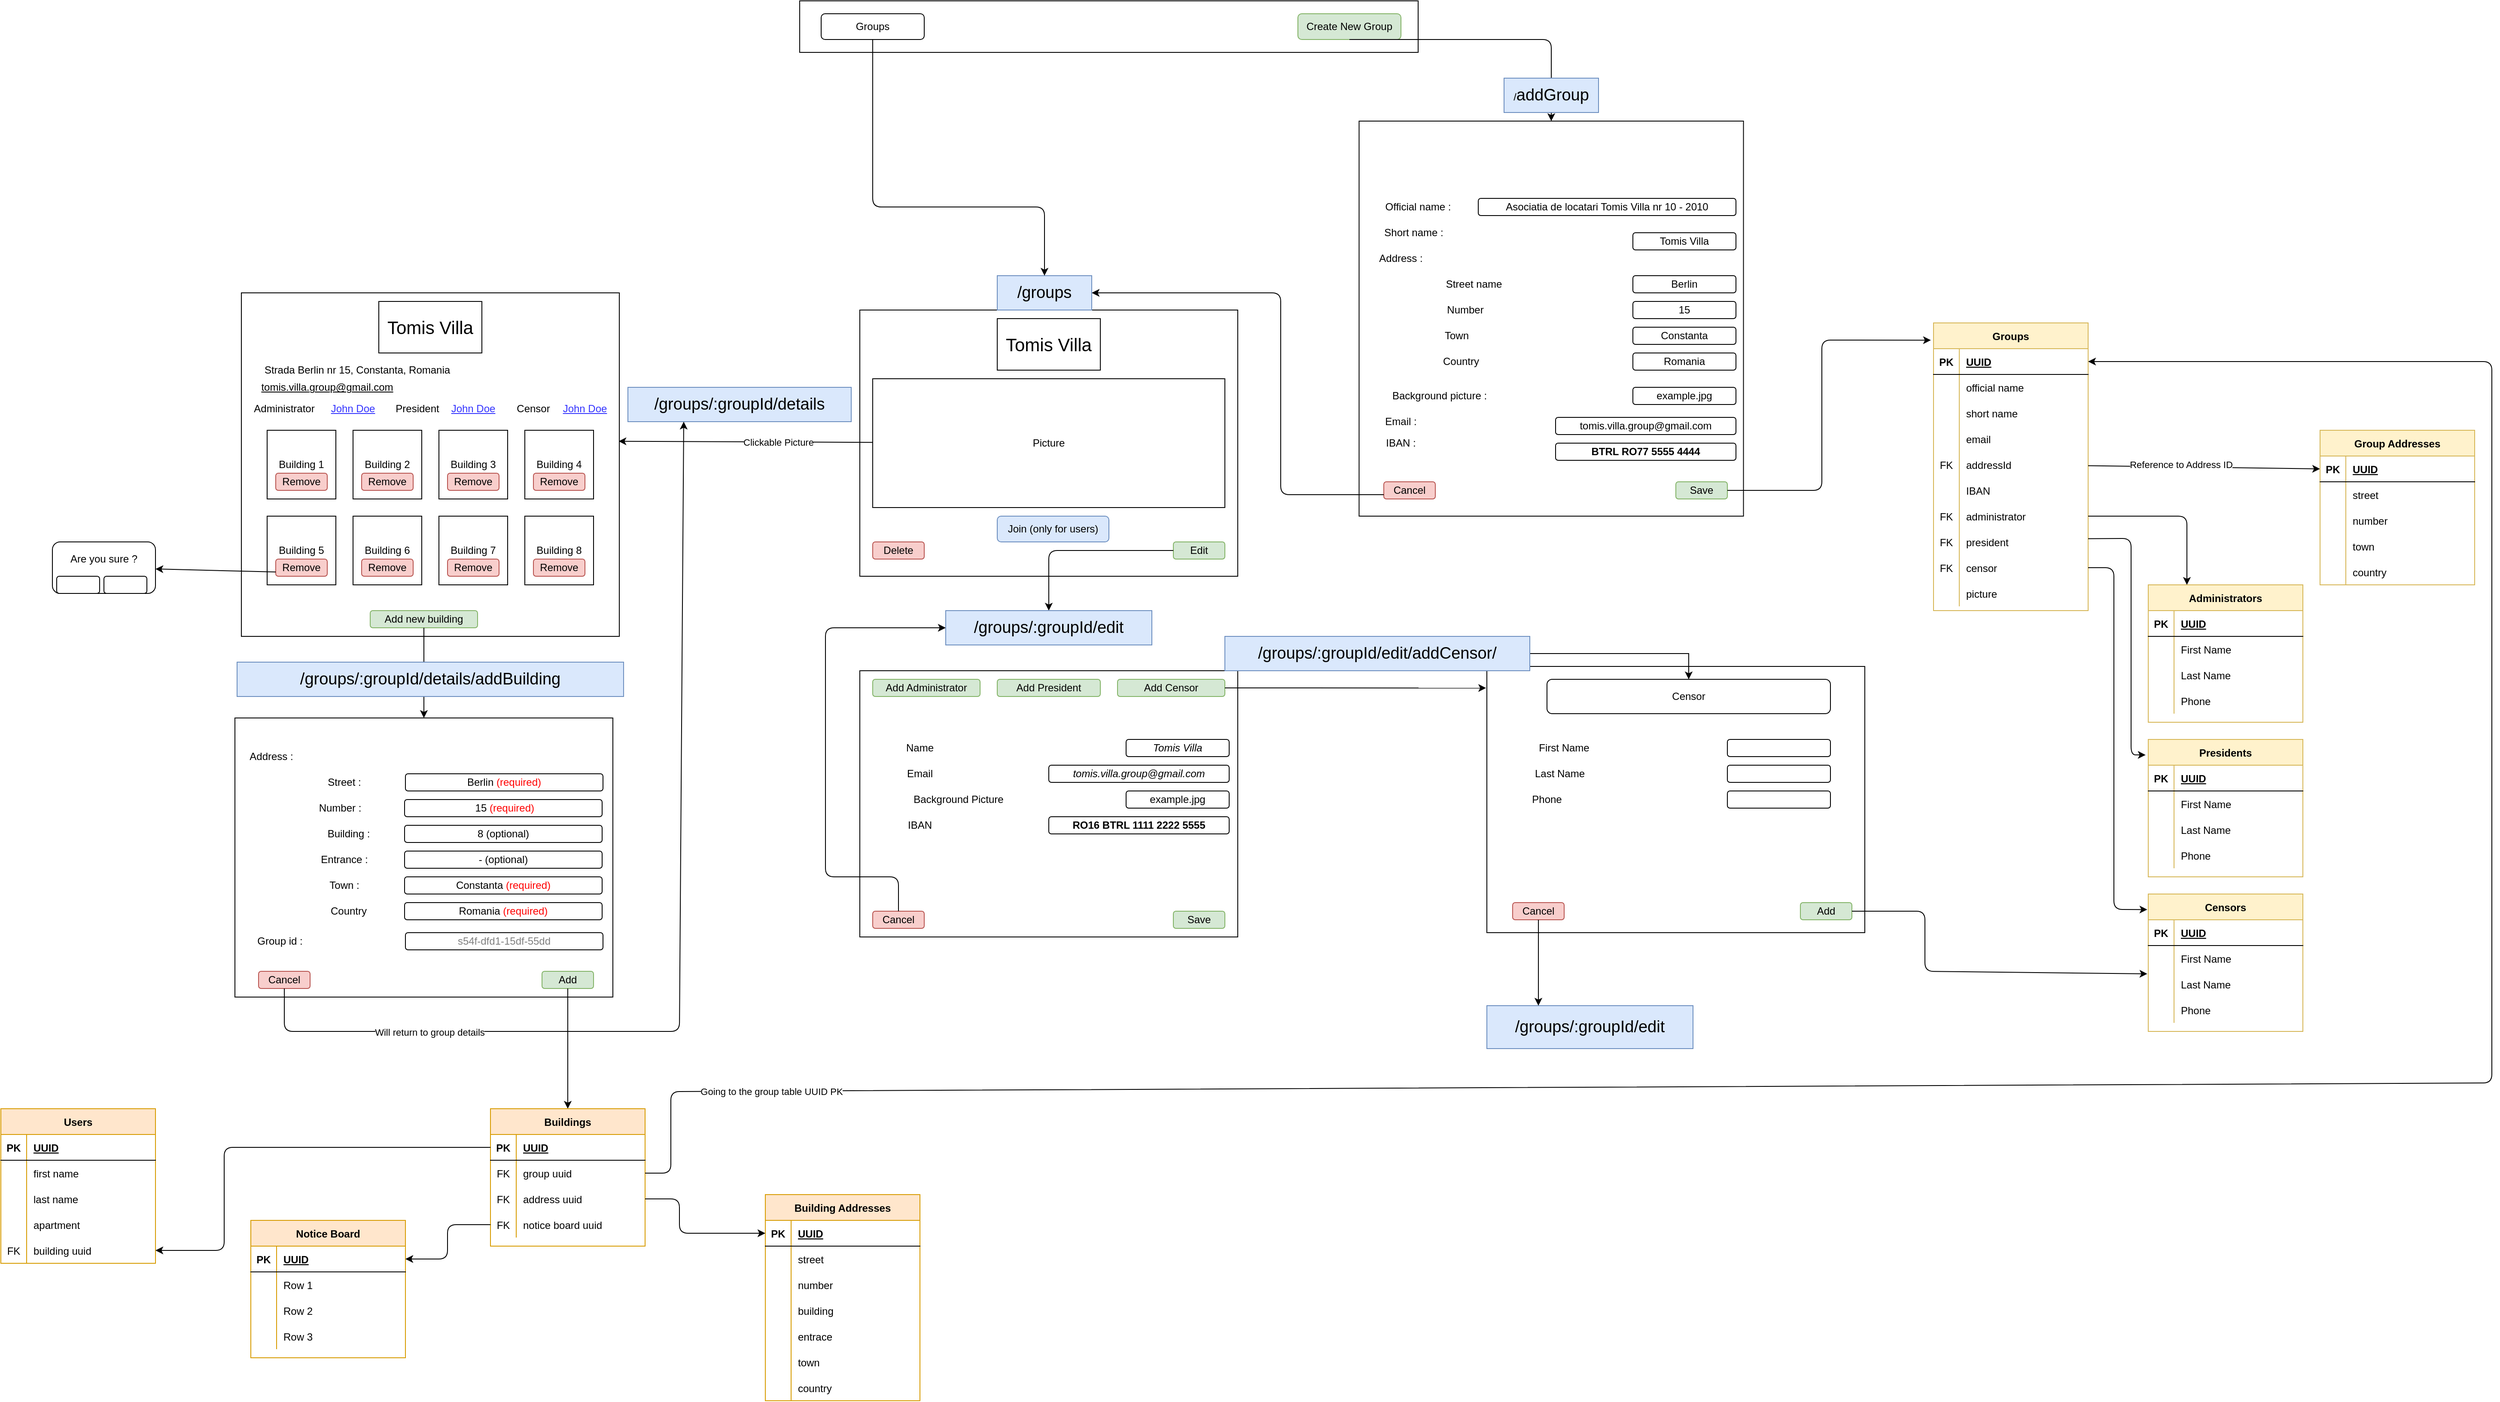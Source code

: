 <mxfile version="14.1.1" type="github">
  <diagram id="cxi5pUrXfCqe7eYqfXpH" name="Page-1">
    <mxGraphModel dx="3122" dy="1897" grid="1" gridSize="10" guides="1" tooltips="1" connect="1" arrows="1" fold="1" page="1" pageScale="1" pageWidth="850" pageHeight="1100" math="0" shadow="0">
      <root>
        <mxCell id="0" />
        <mxCell id="1" parent="0" />
        <mxCell id="RTTtZJMf8-VToNIOoujm-1" value="" style="rounded=0;whiteSpace=wrap;html=1;" vertex="1" parent="1">
          <mxGeometry x="120" y="110" width="440" height="310" as="geometry" />
        </mxCell>
        <mxCell id="RTTtZJMf8-VToNIOoujm-4" value="&lt;font style=&quot;font-size: 21px&quot;&gt;Tomis Villa&lt;/font&gt;" style="rounded=0;whiteSpace=wrap;html=1;" vertex="1" parent="1">
          <mxGeometry x="280" y="120" width="120" height="60" as="geometry" />
        </mxCell>
        <mxCell id="RTTtZJMf8-VToNIOoujm-5" value="Picture" style="rounded=0;whiteSpace=wrap;html=1;gradientColor=none;" vertex="1" parent="1">
          <mxGeometry x="135" y="190" width="410" height="150" as="geometry" />
        </mxCell>
        <mxCell id="RTTtZJMf8-VToNIOoujm-7" value="Delete" style="rounded=1;whiteSpace=wrap;html=1;fillColor=#f8cecc;strokeColor=#b85450;" vertex="1" parent="1">
          <mxGeometry x="135" y="380" width="60" height="20" as="geometry" />
        </mxCell>
        <mxCell id="RTTtZJMf8-VToNIOoujm-8" value="Edit" style="rounded=1;whiteSpace=wrap;html=1;fillColor=#d5e8d4;strokeColor=#82b366;" vertex="1" parent="1">
          <mxGeometry x="485" y="380" width="60" height="20" as="geometry" />
        </mxCell>
        <mxCell id="RTTtZJMf8-VToNIOoujm-9" value="&lt;font style=&quot;font-size: 19px&quot;&gt;/groups&lt;/font&gt;" style="text;html=1;strokeColor=#6c8ebf;fillColor=#dae8fc;align=center;verticalAlign=middle;whiteSpace=wrap;rounded=0;" vertex="1" parent="1">
          <mxGeometry x="280" y="70" width="110" height="40" as="geometry" />
        </mxCell>
        <mxCell id="RTTtZJMf8-VToNIOoujm-11" value="" style="endArrow=classic;html=1;entryX=0.5;entryY=0;entryDx=0;entryDy=0;" edge="1" parent="1" source="RTTtZJMf8-VToNIOoujm-8" target="RTTtZJMf8-VToNIOoujm-12">
          <mxGeometry width="50" height="50" relative="1" as="geometry">
            <mxPoint x="400" y="480" as="sourcePoint" />
            <mxPoint x="515" y="470" as="targetPoint" />
            <Array as="points">
              <mxPoint x="340" y="390" />
            </Array>
          </mxGeometry>
        </mxCell>
        <mxCell id="RTTtZJMf8-VToNIOoujm-12" value="&lt;font style=&quot;font-size: 19px&quot;&gt;/groups/:groupId/edit&lt;/font&gt;" style="text;html=1;strokeColor=#6c8ebf;fillColor=#dae8fc;align=center;verticalAlign=middle;whiteSpace=wrap;rounded=0;" vertex="1" parent="1">
          <mxGeometry x="220" y="460" width="240" height="40" as="geometry" />
        </mxCell>
        <mxCell id="RTTtZJMf8-VToNIOoujm-14" value="" style="rounded=0;whiteSpace=wrap;html=1;" vertex="1" parent="1">
          <mxGeometry x="120" y="530" width="440" height="310" as="geometry" />
        </mxCell>
        <mxCell id="RTTtZJMf8-VToNIOoujm-15" value="Name" style="text;html=1;strokeColor=none;fillColor=none;align=center;verticalAlign=middle;whiteSpace=wrap;rounded=0;" vertex="1" parent="1">
          <mxGeometry x="170" y="610" width="40" height="20" as="geometry" />
        </mxCell>
        <mxCell id="RTTtZJMf8-VToNIOoujm-16" value="Email" style="text;html=1;strokeColor=none;fillColor=none;align=center;verticalAlign=middle;whiteSpace=wrap;rounded=0;" vertex="1" parent="1">
          <mxGeometry x="170" y="640" width="40" height="20" as="geometry" />
        </mxCell>
        <mxCell id="RTTtZJMf8-VToNIOoujm-17" value="Cancel" style="rounded=1;whiteSpace=wrap;html=1;fillColor=#f8cecc;strokeColor=#b85450;" vertex="1" parent="1">
          <mxGeometry x="135" y="810" width="60" height="20" as="geometry" />
        </mxCell>
        <mxCell id="RTTtZJMf8-VToNIOoujm-18" value="Save" style="rounded=1;whiteSpace=wrap;html=1;fillColor=#d5e8d4;strokeColor=#82b366;" vertex="1" parent="1">
          <mxGeometry x="485" y="810" width="60" height="20" as="geometry" />
        </mxCell>
        <mxCell id="RTTtZJMf8-VToNIOoujm-19" value="Add Administrator" style="rounded=1;whiteSpace=wrap;html=1;fillColor=#d5e8d4;strokeColor=#82b366;" vertex="1" parent="1">
          <mxGeometry x="135" y="540" width="125" height="20" as="geometry" />
        </mxCell>
        <mxCell id="RTTtZJMf8-VToNIOoujm-20" value="Add President" style="rounded=1;whiteSpace=wrap;html=1;fillColor=#d5e8d4;strokeColor=#82b366;" vertex="1" parent="1">
          <mxGeometry x="280" y="540" width="120" height="20" as="geometry" />
        </mxCell>
        <mxCell id="RTTtZJMf8-VToNIOoujm-21" value="Add Censor" style="rounded=1;whiteSpace=wrap;html=1;fillColor=#d5e8d4;strokeColor=#82b366;" vertex="1" parent="1">
          <mxGeometry x="420" y="540" width="125" height="20" as="geometry" />
        </mxCell>
        <mxCell id="RTTtZJMf8-VToNIOoujm-22" value="Background Picture" style="text;html=1;strokeColor=none;fillColor=none;align=center;verticalAlign=middle;whiteSpace=wrap;rounded=0;" vertex="1" parent="1">
          <mxGeometry x="160" y="670" width="150" height="20" as="geometry" />
        </mxCell>
        <mxCell id="RTTtZJMf8-VToNIOoujm-24" value="&lt;i&gt;Tomis Villa&lt;br&gt;&lt;/i&gt;" style="rounded=1;whiteSpace=wrap;html=1;gradientColor=none;" vertex="1" parent="1">
          <mxGeometry x="430" y="610" width="120" height="20" as="geometry" />
        </mxCell>
        <mxCell id="RTTtZJMf8-VToNIOoujm-25" value="&lt;i&gt;tomis.villa.group@gmail.com&lt;/i&gt;" style="rounded=1;whiteSpace=wrap;html=1;gradientColor=none;" vertex="1" parent="1">
          <mxGeometry x="340" y="640" width="210" height="20" as="geometry" />
        </mxCell>
        <mxCell id="RTTtZJMf8-VToNIOoujm-26" value="example.jpg" style="rounded=1;whiteSpace=wrap;html=1;gradientColor=none;" vertex="1" parent="1">
          <mxGeometry x="430" y="670" width="120" height="20" as="geometry" />
        </mxCell>
        <mxCell id="RTTtZJMf8-VToNIOoujm-27" value="IBAN" style="text;html=1;strokeColor=none;fillColor=none;align=center;verticalAlign=middle;whiteSpace=wrap;rounded=0;" vertex="1" parent="1">
          <mxGeometry x="170" y="700" width="40" height="20" as="geometry" />
        </mxCell>
        <mxCell id="RTTtZJMf8-VToNIOoujm-28" value="&lt;b&gt;RO16 BTRL 1111 2222 5555 &lt;/b&gt;" style="rounded=1;whiteSpace=wrap;html=1;gradientColor=none;" vertex="1" parent="1">
          <mxGeometry x="340" y="700" width="210" height="20" as="geometry" />
        </mxCell>
        <mxCell id="RTTtZJMf8-VToNIOoujm-29" value="" style="endArrow=classic;html=1;exitX=1;exitY=0.5;exitDx=0;exitDy=0;entryX=-0.002;entryY=0.081;entryDx=0;entryDy=0;entryPerimeter=0;" edge="1" parent="1" source="RTTtZJMf8-VToNIOoujm-21" target="RTTtZJMf8-VToNIOoujm-31">
          <mxGeometry width="50" height="50" relative="1" as="geometry">
            <mxPoint x="650" y="580" as="sourcePoint" />
            <mxPoint x="710" y="550" as="targetPoint" />
          </mxGeometry>
        </mxCell>
        <mxCell id="RTTtZJMf8-VToNIOoujm-31" value="" style="rounded=0;whiteSpace=wrap;html=1;" vertex="1" parent="1">
          <mxGeometry x="850" y="525" width="440" height="310" as="geometry" />
        </mxCell>
        <mxCell id="RTTtZJMf8-VToNIOoujm-212" value="" style="edgeStyle=orthogonalEdgeStyle;rounded=0;orthogonalLoop=1;jettySize=auto;html=1;" edge="1" parent="1" source="RTTtZJMf8-VToNIOoujm-32" target="RTTtZJMf8-VToNIOoujm-40">
          <mxGeometry relative="1" as="geometry" />
        </mxCell>
        <mxCell id="RTTtZJMf8-VToNIOoujm-32" value="&lt;font style=&quot;font-size: 19px&quot;&gt;/groups/:groupId/edit/addCensor/&lt;/font&gt;" style="text;html=1;strokeColor=#6c8ebf;fillColor=#dae8fc;align=center;verticalAlign=middle;whiteSpace=wrap;rounded=0;" vertex="1" parent="1">
          <mxGeometry x="545" y="490" width="355" height="40" as="geometry" />
        </mxCell>
        <mxCell id="RTTtZJMf8-VToNIOoujm-33" value="First Name" style="text;html=1;strokeColor=none;fillColor=none;align=center;verticalAlign=middle;whiteSpace=wrap;rounded=0;" vertex="1" parent="1">
          <mxGeometry x="900" y="610" width="80" height="20" as="geometry" />
        </mxCell>
        <mxCell id="RTTtZJMf8-VToNIOoujm-34" value="Last Name" style="text;html=1;strokeColor=none;fillColor=none;align=center;verticalAlign=middle;whiteSpace=wrap;rounded=0;" vertex="1" parent="1">
          <mxGeometry x="900" y="640" width="70" height="20" as="geometry" />
        </mxCell>
        <mxCell id="RTTtZJMf8-VToNIOoujm-35" value="Phone" style="text;html=1;strokeColor=none;fillColor=none;align=center;verticalAlign=middle;whiteSpace=wrap;rounded=0;" vertex="1" parent="1">
          <mxGeometry x="900" y="670" width="40" height="20" as="geometry" />
        </mxCell>
        <mxCell id="RTTtZJMf8-VToNIOoujm-36" value="Add" style="rounded=1;whiteSpace=wrap;html=1;fillColor=#d5e8d4;strokeColor=#82b366;" vertex="1" parent="1">
          <mxGeometry x="1215" y="800" width="60" height="20" as="geometry" />
        </mxCell>
        <mxCell id="RTTtZJMf8-VToNIOoujm-37" value="Cancel" style="rounded=1;whiteSpace=wrap;html=1;fillColor=#f8cecc;strokeColor=#b85450;" vertex="1" parent="1">
          <mxGeometry x="880" y="800" width="60" height="20" as="geometry" />
        </mxCell>
        <mxCell id="RTTtZJMf8-VToNIOoujm-38" value="&lt;font style=&quot;font-size: 19px&quot;&gt;/groups/:groupId/edit&lt;/font&gt;" style="text;html=1;strokeColor=#6c8ebf;fillColor=#dae8fc;align=center;verticalAlign=middle;whiteSpace=wrap;rounded=0;" vertex="1" parent="1">
          <mxGeometry x="850" y="920" width="240" height="50" as="geometry" />
        </mxCell>
        <mxCell id="RTTtZJMf8-VToNIOoujm-39" value="" style="endArrow=classic;html=1;exitX=0.5;exitY=1;exitDx=0;exitDy=0;entryX=0.25;entryY=0;entryDx=0;entryDy=0;" edge="1" parent="1" source="RTTtZJMf8-VToNIOoujm-37" target="RTTtZJMf8-VToNIOoujm-38">
          <mxGeometry width="50" height="50" relative="1" as="geometry">
            <mxPoint x="910" y="890" as="sourcePoint" />
            <mxPoint x="960" y="840" as="targetPoint" />
          </mxGeometry>
        </mxCell>
        <mxCell id="RTTtZJMf8-VToNIOoujm-40" value="Censor" style="rounded=1;whiteSpace=wrap;html=1;gradientColor=none;" vertex="1" parent="1">
          <mxGeometry x="920" y="540" width="330" height="40" as="geometry" />
        </mxCell>
        <mxCell id="RTTtZJMf8-VToNIOoujm-41" value="" style="rounded=1;whiteSpace=wrap;html=1;gradientColor=none;" vertex="1" parent="1">
          <mxGeometry x="1130" y="610" width="120" height="20" as="geometry" />
        </mxCell>
        <mxCell id="RTTtZJMf8-VToNIOoujm-42" value="" style="rounded=1;whiteSpace=wrap;html=1;gradientColor=none;" vertex="1" parent="1">
          <mxGeometry x="1130" y="640" width="120" height="20" as="geometry" />
        </mxCell>
        <mxCell id="RTTtZJMf8-VToNIOoujm-43" value="" style="rounded=1;whiteSpace=wrap;html=1;gradientColor=none;" vertex="1" parent="1">
          <mxGeometry x="1130" y="670" width="120" height="20" as="geometry" />
        </mxCell>
        <mxCell id="RTTtZJMf8-VToNIOoujm-44" value="" style="rounded=0;whiteSpace=wrap;html=1;gradientColor=none;" vertex="1" parent="1">
          <mxGeometry x="50" y="-250" width="720" height="60" as="geometry" />
        </mxCell>
        <mxCell id="RTTtZJMf8-VToNIOoujm-45" value="Groups" style="rounded=1;whiteSpace=wrap;html=1;gradientColor=none;" vertex="1" parent="1">
          <mxGeometry x="75" y="-235" width="120" height="30" as="geometry" />
        </mxCell>
        <mxCell id="RTTtZJMf8-VToNIOoujm-46" value="" style="rounded=0;whiteSpace=wrap;html=1;gradientColor=none;" vertex="1" parent="1">
          <mxGeometry x="701.25" y="-110" width="447.5" height="460" as="geometry" />
        </mxCell>
        <mxCell id="RTTtZJMf8-VToNIOoujm-47" value="Create New Group" style="rounded=1;whiteSpace=wrap;html=1;fillColor=#d5e8d4;strokeColor=#82b366;" vertex="1" parent="1">
          <mxGeometry x="630" y="-235" width="120" height="30" as="geometry" />
        </mxCell>
        <mxCell id="RTTtZJMf8-VToNIOoujm-48" value="" style="endArrow=classic;html=1;exitX=0.5;exitY=1;exitDx=0;exitDy=0;entryX=0.5;entryY=0;entryDx=0;entryDy=0;" edge="1" parent="1" source="RTTtZJMf8-VToNIOoujm-47" target="RTTtZJMf8-VToNIOoujm-46">
          <mxGeometry width="50" height="50" relative="1" as="geometry">
            <mxPoint x="470" y="-60" as="sourcePoint" />
            <mxPoint x="520" y="-110" as="targetPoint" />
            <Array as="points">
              <mxPoint x="925" y="-205" />
            </Array>
          </mxGeometry>
        </mxCell>
        <mxCell id="RTTtZJMf8-VToNIOoujm-49" value="/&lt;font style=&quot;font-size: 19px&quot;&gt;addGroup&lt;/font&gt;" style="text;html=1;strokeColor=#6c8ebf;fillColor=#dae8fc;align=center;verticalAlign=middle;whiteSpace=wrap;rounded=0;" vertex="1" parent="1">
          <mxGeometry x="870" y="-160" width="110" height="40" as="geometry" />
        </mxCell>
        <mxCell id="RTTtZJMf8-VToNIOoujm-50" value="" style="endArrow=classic;html=1;exitX=0.5;exitY=1;exitDx=0;exitDy=0;entryX=0.5;entryY=0;entryDx=0;entryDy=0;" edge="1" parent="1" source="RTTtZJMf8-VToNIOoujm-45" target="RTTtZJMf8-VToNIOoujm-9">
          <mxGeometry width="50" height="50" relative="1" as="geometry">
            <mxPoint x="460" y="150" as="sourcePoint" />
            <mxPoint x="510" y="100" as="targetPoint" />
            <Array as="points">
              <mxPoint x="135" y="-10" />
              <mxPoint x="230" y="-10" />
              <mxPoint x="335" y="-10" />
            </Array>
          </mxGeometry>
        </mxCell>
        <mxCell id="RTTtZJMf8-VToNIOoujm-52" value="Official name : " style="text;html=1;strokeColor=none;fillColor=none;align=center;verticalAlign=middle;whiteSpace=wrap;rounded=0;" vertex="1" parent="1">
          <mxGeometry x="720" y="-20" width="100" height="20" as="geometry" />
        </mxCell>
        <mxCell id="RTTtZJMf8-VToNIOoujm-53" value="Short name : " style="text;html=1;strokeColor=none;fillColor=none;align=center;verticalAlign=middle;whiteSpace=wrap;rounded=0;" vertex="1" parent="1">
          <mxGeometry x="720" y="10" width="90" height="20" as="geometry" />
        </mxCell>
        <mxCell id="RTTtZJMf8-VToNIOoujm-54" value="Address : " style="text;html=1;strokeColor=none;fillColor=none;align=center;verticalAlign=middle;whiteSpace=wrap;rounded=0;" vertex="1" parent="1">
          <mxGeometry x="720" y="40" width="60" height="20" as="geometry" />
        </mxCell>
        <mxCell id="RTTtZJMf8-VToNIOoujm-56" value="Asociatia de locatari Tomis Villa nr 10 - 2010" style="rounded=1;whiteSpace=wrap;html=1;gradientColor=none;" vertex="1" parent="1">
          <mxGeometry x="840" y="-20" width="300" height="20" as="geometry" />
        </mxCell>
        <mxCell id="RTTtZJMf8-VToNIOoujm-57" value="Tomis Villa" style="rounded=1;whiteSpace=wrap;html=1;gradientColor=none;" vertex="1" parent="1">
          <mxGeometry x="1020" y="20" width="120" height="20" as="geometry" />
        </mxCell>
        <mxCell id="RTTtZJMf8-VToNIOoujm-58" value="example.jpg" style="rounded=1;whiteSpace=wrap;html=1;gradientColor=none;" vertex="1" parent="1">
          <mxGeometry x="1020" y="200" width="120" height="20" as="geometry" />
        </mxCell>
        <mxCell id="RTTtZJMf8-VToNIOoujm-59" value="Street name" style="text;html=1;strokeColor=none;fillColor=none;align=center;verticalAlign=middle;whiteSpace=wrap;rounded=0;" vertex="1" parent="1">
          <mxGeometry x="780" y="70" width="110" height="20" as="geometry" />
        </mxCell>
        <mxCell id="RTTtZJMf8-VToNIOoujm-60" value="Number" style="text;html=1;strokeColor=none;fillColor=none;align=center;verticalAlign=middle;whiteSpace=wrap;rounded=0;" vertex="1" parent="1">
          <mxGeometry x="790" y="100" width="70" height="20" as="geometry" />
        </mxCell>
        <mxCell id="RTTtZJMf8-VToNIOoujm-62" value="Town" style="text;html=1;strokeColor=none;fillColor=none;align=center;verticalAlign=middle;whiteSpace=wrap;rounded=0;" vertex="1" parent="1">
          <mxGeometry x="790" y="130" width="50" height="20" as="geometry" />
        </mxCell>
        <mxCell id="RTTtZJMf8-VToNIOoujm-63" value="Country" style="text;html=1;strokeColor=none;fillColor=none;align=center;verticalAlign=middle;whiteSpace=wrap;rounded=0;" vertex="1" parent="1">
          <mxGeometry x="800" y="160" width="40" height="20" as="geometry" />
        </mxCell>
        <mxCell id="RTTtZJMf8-VToNIOoujm-64" value="Berlin" style="rounded=1;whiteSpace=wrap;html=1;gradientColor=none;" vertex="1" parent="1">
          <mxGeometry x="1020" y="70" width="120" height="20" as="geometry" />
        </mxCell>
        <mxCell id="RTTtZJMf8-VToNIOoujm-65" value="15" style="rounded=1;whiteSpace=wrap;html=1;gradientColor=none;" vertex="1" parent="1">
          <mxGeometry x="1020" y="100" width="120" height="20" as="geometry" />
        </mxCell>
        <mxCell id="RTTtZJMf8-VToNIOoujm-66" value="Constanta" style="rounded=1;whiteSpace=wrap;html=1;gradientColor=none;" vertex="1" parent="1">
          <mxGeometry x="1020" y="130" width="120" height="20" as="geometry" />
        </mxCell>
        <mxCell id="RTTtZJMf8-VToNIOoujm-67" value="Romania" style="rounded=1;whiteSpace=wrap;html=1;gradientColor=none;" vertex="1" parent="1">
          <mxGeometry x="1020" y="160" width="120" height="20" as="geometry" />
        </mxCell>
        <mxCell id="RTTtZJMf8-VToNIOoujm-68" value="Background picture : " style="text;html=1;strokeColor=none;fillColor=none;align=center;verticalAlign=middle;whiteSpace=wrap;rounded=0;" vertex="1" parent="1">
          <mxGeometry x="720" y="200" width="150" height="20" as="geometry" />
        </mxCell>
        <mxCell id="RTTtZJMf8-VToNIOoujm-69" value="Email : " style="text;html=1;strokeColor=none;fillColor=none;align=center;verticalAlign=middle;whiteSpace=wrap;rounded=0;" vertex="1" parent="1">
          <mxGeometry x="720" y="230" width="60" height="20" as="geometry" />
        </mxCell>
        <mxCell id="RTTtZJMf8-VToNIOoujm-70" value="IBAN : " style="text;html=1;strokeColor=none;fillColor=none;align=center;verticalAlign=middle;whiteSpace=wrap;rounded=0;" vertex="1" parent="1">
          <mxGeometry x="720" y="255" width="60" height="20" as="geometry" />
        </mxCell>
        <mxCell id="RTTtZJMf8-VToNIOoujm-73" value="tomis.villa.group@gmail.com" style="rounded=1;whiteSpace=wrap;html=1;gradientColor=none;" vertex="1" parent="1">
          <mxGeometry x="930" y="235" width="210" height="20" as="geometry" />
        </mxCell>
        <mxCell id="RTTtZJMf8-VToNIOoujm-74" value="&lt;b&gt;BTRL RO77 5555 4444&lt;/b&gt;" style="rounded=1;whiteSpace=wrap;html=1;gradientColor=none;" vertex="1" parent="1">
          <mxGeometry x="930" y="265" width="210" height="20" as="geometry" />
        </mxCell>
        <mxCell id="RTTtZJMf8-VToNIOoujm-75" value="Save" style="rounded=1;whiteSpace=wrap;html=1;fillColor=#d5e8d4;strokeColor=#82b366;" vertex="1" parent="1">
          <mxGeometry x="1070" y="310" width="60" height="20" as="geometry" />
        </mxCell>
        <mxCell id="RTTtZJMf8-VToNIOoujm-76" value="Cancel" style="rounded=1;whiteSpace=wrap;html=1;fillColor=#f8cecc;strokeColor=#b85450;" vertex="1" parent="1">
          <mxGeometry x="730" y="310" width="60" height="20" as="geometry" />
        </mxCell>
        <mxCell id="RTTtZJMf8-VToNIOoujm-77" value="" style="endArrow=classic;html=1;exitX=0;exitY=0.75;exitDx=0;exitDy=0;entryX=1;entryY=0.5;entryDx=0;entryDy=0;" edge="1" parent="1" source="RTTtZJMf8-VToNIOoujm-76" target="RTTtZJMf8-VToNIOoujm-9">
          <mxGeometry width="50" height="50" relative="1" as="geometry">
            <mxPoint x="530" y="220" as="sourcePoint" />
            <mxPoint x="590" y="70" as="targetPoint" />
            <Array as="points">
              <mxPoint x="610" y="325" />
              <mxPoint x="610" y="90" />
            </Array>
          </mxGeometry>
        </mxCell>
        <mxCell id="RTTtZJMf8-VToNIOoujm-79" value="" style="endArrow=classic;html=1;exitX=0.5;exitY=0;exitDx=0;exitDy=0;entryX=0;entryY=0.5;entryDx=0;entryDy=0;" edge="1" parent="1" source="RTTtZJMf8-VToNIOoujm-17" target="RTTtZJMf8-VToNIOoujm-12">
          <mxGeometry width="50" height="50" relative="1" as="geometry">
            <mxPoint x="210" y="790" as="sourcePoint" />
            <mxPoint x="90" y="460" as="targetPoint" />
            <Array as="points">
              <mxPoint x="165" y="770" />
              <mxPoint x="80" y="770" />
              <mxPoint x="80" y="480" />
            </Array>
          </mxGeometry>
        </mxCell>
        <mxCell id="RTTtZJMf8-VToNIOoujm-81" value="Groups" style="shape=table;startSize=30;container=1;collapsible=1;childLayout=tableLayout;fixedRows=1;rowLines=0;fontStyle=1;align=center;resizeLast=1;fillColor=#fff2cc;strokeColor=#d6b656;" vertex="1" parent="1">
          <mxGeometry x="1370" y="125" width="180" height="335" as="geometry" />
        </mxCell>
        <mxCell id="RTTtZJMf8-VToNIOoujm-82" value="" style="shape=partialRectangle;collapsible=0;dropTarget=0;pointerEvents=0;fillColor=none;top=0;left=0;bottom=1;right=0;points=[[0,0.5],[1,0.5]];portConstraint=eastwest;" vertex="1" parent="RTTtZJMf8-VToNIOoujm-81">
          <mxGeometry y="30" width="180" height="30" as="geometry" />
        </mxCell>
        <mxCell id="RTTtZJMf8-VToNIOoujm-83" value="PK" style="shape=partialRectangle;connectable=0;fillColor=none;top=0;left=0;bottom=0;right=0;fontStyle=1;overflow=hidden;" vertex="1" parent="RTTtZJMf8-VToNIOoujm-82">
          <mxGeometry width="30" height="30" as="geometry" />
        </mxCell>
        <mxCell id="RTTtZJMf8-VToNIOoujm-84" value="UUID" style="shape=partialRectangle;connectable=0;fillColor=none;top=0;left=0;bottom=0;right=0;align=left;spacingLeft=6;fontStyle=5;overflow=hidden;" vertex="1" parent="RTTtZJMf8-VToNIOoujm-82">
          <mxGeometry x="30" width="150" height="30" as="geometry" />
        </mxCell>
        <mxCell id="RTTtZJMf8-VToNIOoujm-85" value="" style="shape=partialRectangle;collapsible=0;dropTarget=0;pointerEvents=0;fillColor=none;top=0;left=0;bottom=0;right=0;points=[[0,0.5],[1,0.5]];portConstraint=eastwest;" vertex="1" parent="RTTtZJMf8-VToNIOoujm-81">
          <mxGeometry y="60" width="180" height="30" as="geometry" />
        </mxCell>
        <mxCell id="RTTtZJMf8-VToNIOoujm-86" value="" style="shape=partialRectangle;connectable=0;fillColor=none;top=0;left=0;bottom=0;right=0;editable=1;overflow=hidden;" vertex="1" parent="RTTtZJMf8-VToNIOoujm-85">
          <mxGeometry width="30" height="30" as="geometry" />
        </mxCell>
        <mxCell id="RTTtZJMf8-VToNIOoujm-87" value="official name" style="shape=partialRectangle;connectable=0;fillColor=none;top=0;left=0;bottom=0;right=0;align=left;spacingLeft=6;overflow=hidden;" vertex="1" parent="RTTtZJMf8-VToNIOoujm-85">
          <mxGeometry x="30" width="150" height="30" as="geometry" />
        </mxCell>
        <mxCell id="RTTtZJMf8-VToNIOoujm-88" value="" style="shape=partialRectangle;collapsible=0;dropTarget=0;pointerEvents=0;fillColor=none;top=0;left=0;bottom=0;right=0;points=[[0,0.5],[1,0.5]];portConstraint=eastwest;" vertex="1" parent="RTTtZJMf8-VToNIOoujm-81">
          <mxGeometry y="90" width="180" height="30" as="geometry" />
        </mxCell>
        <mxCell id="RTTtZJMf8-VToNIOoujm-89" value="" style="shape=partialRectangle;connectable=0;fillColor=none;top=0;left=0;bottom=0;right=0;editable=1;overflow=hidden;" vertex="1" parent="RTTtZJMf8-VToNIOoujm-88">
          <mxGeometry width="30" height="30" as="geometry" />
        </mxCell>
        <mxCell id="RTTtZJMf8-VToNIOoujm-90" value="short name" style="shape=partialRectangle;connectable=0;fillColor=none;top=0;left=0;bottom=0;right=0;align=left;spacingLeft=6;overflow=hidden;" vertex="1" parent="RTTtZJMf8-VToNIOoujm-88">
          <mxGeometry x="30" width="150" height="30" as="geometry" />
        </mxCell>
        <mxCell id="RTTtZJMf8-VToNIOoujm-118" value="" style="shape=partialRectangle;collapsible=0;dropTarget=0;pointerEvents=0;fillColor=none;top=0;left=0;bottom=0;right=0;points=[[0,0.5],[1,0.5]];portConstraint=eastwest;" vertex="1" parent="RTTtZJMf8-VToNIOoujm-81">
          <mxGeometry y="120" width="180" height="30" as="geometry" />
        </mxCell>
        <mxCell id="RTTtZJMf8-VToNIOoujm-119" value="" style="shape=partialRectangle;connectable=0;fillColor=none;top=0;left=0;bottom=0;right=0;editable=1;overflow=hidden;" vertex="1" parent="RTTtZJMf8-VToNIOoujm-118">
          <mxGeometry width="30" height="30" as="geometry" />
        </mxCell>
        <mxCell id="RTTtZJMf8-VToNIOoujm-120" value="email" style="shape=partialRectangle;connectable=0;fillColor=none;top=0;left=0;bottom=0;right=0;align=left;spacingLeft=6;overflow=hidden;" vertex="1" parent="RTTtZJMf8-VToNIOoujm-118">
          <mxGeometry x="30" width="150" height="30" as="geometry" />
        </mxCell>
        <mxCell id="RTTtZJMf8-VToNIOoujm-122" value="" style="shape=partialRectangle;collapsible=0;dropTarget=0;pointerEvents=0;fillColor=none;top=0;left=0;bottom=0;right=0;points=[[0,0.5],[1,0.5]];portConstraint=eastwest;" vertex="1" parent="RTTtZJMf8-VToNIOoujm-81">
          <mxGeometry y="150" width="180" height="30" as="geometry" />
        </mxCell>
        <mxCell id="RTTtZJMf8-VToNIOoujm-123" value="FK" style="shape=partialRectangle;connectable=0;fillColor=none;top=0;left=0;bottom=0;right=0;fontStyle=0;overflow=hidden;" vertex="1" parent="RTTtZJMf8-VToNIOoujm-122">
          <mxGeometry width="30" height="30" as="geometry" />
        </mxCell>
        <mxCell id="RTTtZJMf8-VToNIOoujm-124" value="addressId" style="shape=partialRectangle;connectable=0;fillColor=none;top=0;left=0;bottom=0;right=0;align=left;spacingLeft=6;fontStyle=0;overflow=hidden;" vertex="1" parent="RTTtZJMf8-VToNIOoujm-122">
          <mxGeometry x="30" width="150" height="30" as="geometry" />
        </mxCell>
        <mxCell id="RTTtZJMf8-VToNIOoujm-131" value="" style="shape=partialRectangle;collapsible=0;dropTarget=0;pointerEvents=0;fillColor=none;top=0;left=0;bottom=0;right=0;points=[[0,0.5],[1,0.5]];portConstraint=eastwest;" vertex="1" parent="RTTtZJMf8-VToNIOoujm-81">
          <mxGeometry y="180" width="180" height="30" as="geometry" />
        </mxCell>
        <mxCell id="RTTtZJMf8-VToNIOoujm-132" value="" style="shape=partialRectangle;connectable=0;fillColor=none;top=0;left=0;bottom=0;right=0;editable=1;overflow=hidden;" vertex="1" parent="RTTtZJMf8-VToNIOoujm-131">
          <mxGeometry width="30" height="30" as="geometry" />
        </mxCell>
        <mxCell id="RTTtZJMf8-VToNIOoujm-133" value="IBAN" style="shape=partialRectangle;connectable=0;fillColor=none;top=0;left=0;bottom=0;right=0;align=left;spacingLeft=6;overflow=hidden;" vertex="1" parent="RTTtZJMf8-VToNIOoujm-131">
          <mxGeometry x="30" width="150" height="30" as="geometry" />
        </mxCell>
        <mxCell id="RTTtZJMf8-VToNIOoujm-147" value="" style="shape=partialRectangle;collapsible=0;dropTarget=0;pointerEvents=0;fillColor=none;top=0;left=0;bottom=0;right=0;points=[[0,0.5],[1,0.5]];portConstraint=eastwest;" vertex="1" parent="RTTtZJMf8-VToNIOoujm-81">
          <mxGeometry y="210" width="180" height="30" as="geometry" />
        </mxCell>
        <mxCell id="RTTtZJMf8-VToNIOoujm-148" value="FK" style="shape=partialRectangle;connectable=0;fillColor=none;top=0;left=0;bottom=0;right=0;fontStyle=0;overflow=hidden;" vertex="1" parent="RTTtZJMf8-VToNIOoujm-147">
          <mxGeometry width="30" height="30" as="geometry" />
        </mxCell>
        <mxCell id="RTTtZJMf8-VToNIOoujm-149" value="administrator" style="shape=partialRectangle;connectable=0;fillColor=none;top=0;left=0;bottom=0;right=0;align=left;spacingLeft=6;fontStyle=0;overflow=hidden;" vertex="1" parent="RTTtZJMf8-VToNIOoujm-147">
          <mxGeometry x="30" width="150" height="30" as="geometry" />
        </mxCell>
        <mxCell id="RTTtZJMf8-VToNIOoujm-155" value="" style="shape=partialRectangle;collapsible=0;dropTarget=0;pointerEvents=0;fillColor=none;top=0;left=0;bottom=0;right=0;points=[[0,0.5],[1,0.5]];portConstraint=eastwest;" vertex="1" parent="RTTtZJMf8-VToNIOoujm-81">
          <mxGeometry y="240" width="180" height="30" as="geometry" />
        </mxCell>
        <mxCell id="RTTtZJMf8-VToNIOoujm-156" value="FK" style="shape=partialRectangle;connectable=0;fillColor=none;top=0;left=0;bottom=0;right=0;fontStyle=0;overflow=hidden;" vertex="1" parent="RTTtZJMf8-VToNIOoujm-155">
          <mxGeometry width="30" height="30" as="geometry" />
        </mxCell>
        <mxCell id="RTTtZJMf8-VToNIOoujm-157" value="president" style="shape=partialRectangle;connectable=0;fillColor=none;top=0;left=0;bottom=0;right=0;align=left;spacingLeft=6;fontStyle=0;overflow=hidden;" vertex="1" parent="RTTtZJMf8-VToNIOoujm-155">
          <mxGeometry x="30" width="150" height="30" as="geometry" />
        </mxCell>
        <mxCell id="RTTtZJMf8-VToNIOoujm-159" value="" style="shape=partialRectangle;collapsible=0;dropTarget=0;pointerEvents=0;fillColor=none;top=0;left=0;bottom=0;right=0;points=[[0,0.5],[1,0.5]];portConstraint=eastwest;" vertex="1" parent="RTTtZJMf8-VToNIOoujm-81">
          <mxGeometry y="270" width="180" height="30" as="geometry" />
        </mxCell>
        <mxCell id="RTTtZJMf8-VToNIOoujm-160" value="FK" style="shape=partialRectangle;connectable=0;fillColor=none;top=0;left=0;bottom=0;right=0;fontStyle=0;overflow=hidden;" vertex="1" parent="RTTtZJMf8-VToNIOoujm-159">
          <mxGeometry width="30" height="30" as="geometry" />
        </mxCell>
        <mxCell id="RTTtZJMf8-VToNIOoujm-161" value="censor" style="shape=partialRectangle;connectable=0;fillColor=none;top=0;left=0;bottom=0;right=0;align=left;spacingLeft=6;fontStyle=0;overflow=hidden;" vertex="1" parent="RTTtZJMf8-VToNIOoujm-159">
          <mxGeometry x="30" width="150" height="30" as="geometry" />
        </mxCell>
        <mxCell id="RTTtZJMf8-VToNIOoujm-163" value="" style="shape=partialRectangle;collapsible=0;dropTarget=0;pointerEvents=0;fillColor=none;top=0;left=0;bottom=0;right=0;points=[[0,0.5],[1,0.5]];portConstraint=eastwest;" vertex="1" parent="RTTtZJMf8-VToNIOoujm-81">
          <mxGeometry y="300" width="180" height="30" as="geometry" />
        </mxCell>
        <mxCell id="RTTtZJMf8-VToNIOoujm-164" value="" style="shape=partialRectangle;connectable=0;fillColor=none;top=0;left=0;bottom=0;right=0;editable=1;overflow=hidden;" vertex="1" parent="RTTtZJMf8-VToNIOoujm-163">
          <mxGeometry width="30" height="30" as="geometry" />
        </mxCell>
        <mxCell id="RTTtZJMf8-VToNIOoujm-165" value="picture" style="shape=partialRectangle;connectable=0;fillColor=none;top=0;left=0;bottom=0;right=0;align=left;spacingLeft=6;overflow=hidden;" vertex="1" parent="RTTtZJMf8-VToNIOoujm-163">
          <mxGeometry x="30" width="150" height="30" as="geometry" />
        </mxCell>
        <mxCell id="RTTtZJMf8-VToNIOoujm-94" value="" style="endArrow=classic;html=1;entryX=0;entryY=0.5;entryDx=0;entryDy=0;" edge="1" parent="1" source="RTTtZJMf8-VToNIOoujm-122" target="RTTtZJMf8-VToNIOoujm-96">
          <mxGeometry width="50" height="50" relative="1" as="geometry">
            <mxPoint x="600" y="1120" as="sourcePoint" />
            <mxPoint x="660" y="1090" as="targetPoint" />
          </mxGeometry>
        </mxCell>
        <mxCell id="RTTtZJMf8-VToNIOoujm-125" value="Reference to Address ID" style="edgeLabel;html=1;align=center;verticalAlign=middle;resizable=0;points=[];" vertex="1" connectable="0" parent="RTTtZJMf8-VToNIOoujm-94">
          <mxGeometry x="-0.201" y="3" relative="1" as="geometry">
            <mxPoint as="offset" />
          </mxGeometry>
        </mxCell>
        <mxCell id="RTTtZJMf8-VToNIOoujm-95" value="Group Addresses" style="shape=table;startSize=30;container=1;collapsible=1;childLayout=tableLayout;fixedRows=1;rowLines=0;fontStyle=1;align=center;resizeLast=1;fillColor=#fff2cc;strokeColor=#d6b656;" vertex="1" parent="1">
          <mxGeometry x="1820" y="250" width="180" height="180" as="geometry" />
        </mxCell>
        <mxCell id="RTTtZJMf8-VToNIOoujm-96" value="" style="shape=partialRectangle;collapsible=0;dropTarget=0;pointerEvents=0;fillColor=none;top=0;left=0;bottom=1;right=0;points=[[0,0.5],[1,0.5]];portConstraint=eastwest;" vertex="1" parent="RTTtZJMf8-VToNIOoujm-95">
          <mxGeometry y="30" width="180" height="30" as="geometry" />
        </mxCell>
        <mxCell id="RTTtZJMf8-VToNIOoujm-97" value="PK" style="shape=partialRectangle;connectable=0;fillColor=none;top=0;left=0;bottom=0;right=0;fontStyle=1;overflow=hidden;" vertex="1" parent="RTTtZJMf8-VToNIOoujm-96">
          <mxGeometry width="30" height="30" as="geometry" />
        </mxCell>
        <mxCell id="RTTtZJMf8-VToNIOoujm-98" value="UUID" style="shape=partialRectangle;connectable=0;fillColor=none;top=0;left=0;bottom=0;right=0;align=left;spacingLeft=6;fontStyle=5;overflow=hidden;" vertex="1" parent="RTTtZJMf8-VToNIOoujm-96">
          <mxGeometry x="30" width="150" height="30" as="geometry" />
        </mxCell>
        <mxCell id="RTTtZJMf8-VToNIOoujm-99" value="" style="shape=partialRectangle;collapsible=0;dropTarget=0;pointerEvents=0;fillColor=none;top=0;left=0;bottom=0;right=0;points=[[0,0.5],[1,0.5]];portConstraint=eastwest;" vertex="1" parent="RTTtZJMf8-VToNIOoujm-95">
          <mxGeometry y="60" width="180" height="30" as="geometry" />
        </mxCell>
        <mxCell id="RTTtZJMf8-VToNIOoujm-100" value="" style="shape=partialRectangle;connectable=0;fillColor=none;top=0;left=0;bottom=0;right=0;editable=1;overflow=hidden;" vertex="1" parent="RTTtZJMf8-VToNIOoujm-99">
          <mxGeometry width="30" height="30" as="geometry" />
        </mxCell>
        <mxCell id="RTTtZJMf8-VToNIOoujm-101" value="street" style="shape=partialRectangle;connectable=0;fillColor=none;top=0;left=0;bottom=0;right=0;align=left;spacingLeft=6;overflow=hidden;" vertex="1" parent="RTTtZJMf8-VToNIOoujm-99">
          <mxGeometry x="30" width="150" height="30" as="geometry" />
        </mxCell>
        <mxCell id="RTTtZJMf8-VToNIOoujm-102" value="" style="shape=partialRectangle;collapsible=0;dropTarget=0;pointerEvents=0;fillColor=none;top=0;left=0;bottom=0;right=0;points=[[0,0.5],[1,0.5]];portConstraint=eastwest;" vertex="1" parent="RTTtZJMf8-VToNIOoujm-95">
          <mxGeometry y="90" width="180" height="30" as="geometry" />
        </mxCell>
        <mxCell id="RTTtZJMf8-VToNIOoujm-103" value="" style="shape=partialRectangle;connectable=0;fillColor=none;top=0;left=0;bottom=0;right=0;editable=1;overflow=hidden;" vertex="1" parent="RTTtZJMf8-VToNIOoujm-102">
          <mxGeometry width="30" height="30" as="geometry" />
        </mxCell>
        <mxCell id="RTTtZJMf8-VToNIOoujm-104" value="number" style="shape=partialRectangle;connectable=0;fillColor=none;top=0;left=0;bottom=0;right=0;align=left;spacingLeft=6;overflow=hidden;" vertex="1" parent="RTTtZJMf8-VToNIOoujm-102">
          <mxGeometry x="30" width="150" height="30" as="geometry" />
        </mxCell>
        <mxCell id="RTTtZJMf8-VToNIOoujm-105" value="" style="shape=partialRectangle;collapsible=0;dropTarget=0;pointerEvents=0;fillColor=none;top=0;left=0;bottom=0;right=0;points=[[0,0.5],[1,0.5]];portConstraint=eastwest;" vertex="1" parent="RTTtZJMf8-VToNIOoujm-95">
          <mxGeometry y="120" width="180" height="30" as="geometry" />
        </mxCell>
        <mxCell id="RTTtZJMf8-VToNIOoujm-106" value="" style="shape=partialRectangle;connectable=0;fillColor=none;top=0;left=0;bottom=0;right=0;editable=1;overflow=hidden;" vertex="1" parent="RTTtZJMf8-VToNIOoujm-105">
          <mxGeometry width="30" height="30" as="geometry" />
        </mxCell>
        <mxCell id="RTTtZJMf8-VToNIOoujm-107" value="town" style="shape=partialRectangle;connectable=0;fillColor=none;top=0;left=0;bottom=0;right=0;align=left;spacingLeft=6;overflow=hidden;" vertex="1" parent="RTTtZJMf8-VToNIOoujm-105">
          <mxGeometry x="30" width="150" height="30" as="geometry" />
        </mxCell>
        <mxCell id="RTTtZJMf8-VToNIOoujm-247" value="" style="shape=partialRectangle;collapsible=0;dropTarget=0;pointerEvents=0;fillColor=none;top=0;left=0;bottom=0;right=0;points=[[0,0.5],[1,0.5]];portConstraint=eastwest;" vertex="1" parent="RTTtZJMf8-VToNIOoujm-95">
          <mxGeometry y="150" width="180" height="30" as="geometry" />
        </mxCell>
        <mxCell id="RTTtZJMf8-VToNIOoujm-248" value="" style="shape=partialRectangle;connectable=0;fillColor=none;top=0;left=0;bottom=0;right=0;editable=1;overflow=hidden;" vertex="1" parent="RTTtZJMf8-VToNIOoujm-247">
          <mxGeometry width="30" height="30" as="geometry" />
        </mxCell>
        <mxCell id="RTTtZJMf8-VToNIOoujm-249" value="country" style="shape=partialRectangle;connectable=0;fillColor=none;top=0;left=0;bottom=0;right=0;align=left;spacingLeft=6;overflow=hidden;" vertex="1" parent="RTTtZJMf8-VToNIOoujm-247">
          <mxGeometry x="30" width="150" height="30" as="geometry" />
        </mxCell>
        <mxCell id="RTTtZJMf8-VToNIOoujm-166" value="Administrators" style="shape=table;startSize=30;container=1;collapsible=1;childLayout=tableLayout;fixedRows=1;rowLines=0;fontStyle=1;align=center;resizeLast=1;fillColor=#fff2cc;strokeColor=#d6b656;" vertex="1" parent="1">
          <mxGeometry x="1620" y="430" width="180" height="160" as="geometry" />
        </mxCell>
        <mxCell id="RTTtZJMf8-VToNIOoujm-167" value="" style="shape=partialRectangle;collapsible=0;dropTarget=0;pointerEvents=0;fillColor=none;top=0;left=0;bottom=1;right=0;points=[[0,0.5],[1,0.5]];portConstraint=eastwest;" vertex="1" parent="RTTtZJMf8-VToNIOoujm-166">
          <mxGeometry y="30" width="180" height="30" as="geometry" />
        </mxCell>
        <mxCell id="RTTtZJMf8-VToNIOoujm-168" value="PK" style="shape=partialRectangle;connectable=0;fillColor=none;top=0;left=0;bottom=0;right=0;fontStyle=1;overflow=hidden;" vertex="1" parent="RTTtZJMf8-VToNIOoujm-167">
          <mxGeometry width="30" height="30" as="geometry" />
        </mxCell>
        <mxCell id="RTTtZJMf8-VToNIOoujm-169" value="UUID" style="shape=partialRectangle;connectable=0;fillColor=none;top=0;left=0;bottom=0;right=0;align=left;spacingLeft=6;fontStyle=5;overflow=hidden;" vertex="1" parent="RTTtZJMf8-VToNIOoujm-167">
          <mxGeometry x="30" width="150" height="30" as="geometry" />
        </mxCell>
        <mxCell id="RTTtZJMf8-VToNIOoujm-170" value="" style="shape=partialRectangle;collapsible=0;dropTarget=0;pointerEvents=0;fillColor=none;top=0;left=0;bottom=0;right=0;points=[[0,0.5],[1,0.5]];portConstraint=eastwest;" vertex="1" parent="RTTtZJMf8-VToNIOoujm-166">
          <mxGeometry y="60" width="180" height="30" as="geometry" />
        </mxCell>
        <mxCell id="RTTtZJMf8-VToNIOoujm-171" value="" style="shape=partialRectangle;connectable=0;fillColor=none;top=0;left=0;bottom=0;right=0;editable=1;overflow=hidden;" vertex="1" parent="RTTtZJMf8-VToNIOoujm-170">
          <mxGeometry width="30" height="30" as="geometry" />
        </mxCell>
        <mxCell id="RTTtZJMf8-VToNIOoujm-172" value="First Name" style="shape=partialRectangle;connectable=0;fillColor=none;top=0;left=0;bottom=0;right=0;align=left;spacingLeft=6;overflow=hidden;" vertex="1" parent="RTTtZJMf8-VToNIOoujm-170">
          <mxGeometry x="30" width="150" height="30" as="geometry" />
        </mxCell>
        <mxCell id="RTTtZJMf8-VToNIOoujm-173" value="" style="shape=partialRectangle;collapsible=0;dropTarget=0;pointerEvents=0;fillColor=none;top=0;left=0;bottom=0;right=0;points=[[0,0.5],[1,0.5]];portConstraint=eastwest;" vertex="1" parent="RTTtZJMf8-VToNIOoujm-166">
          <mxGeometry y="90" width="180" height="30" as="geometry" />
        </mxCell>
        <mxCell id="RTTtZJMf8-VToNIOoujm-174" value="" style="shape=partialRectangle;connectable=0;fillColor=none;top=0;left=0;bottom=0;right=0;editable=1;overflow=hidden;" vertex="1" parent="RTTtZJMf8-VToNIOoujm-173">
          <mxGeometry width="30" height="30" as="geometry" />
        </mxCell>
        <mxCell id="RTTtZJMf8-VToNIOoujm-175" value="Last Name" style="shape=partialRectangle;connectable=0;fillColor=none;top=0;left=0;bottom=0;right=0;align=left;spacingLeft=6;overflow=hidden;" vertex="1" parent="RTTtZJMf8-VToNIOoujm-173">
          <mxGeometry x="30" width="150" height="30" as="geometry" />
        </mxCell>
        <mxCell id="RTTtZJMf8-VToNIOoujm-176" value="" style="shape=partialRectangle;collapsible=0;dropTarget=0;pointerEvents=0;fillColor=none;top=0;left=0;bottom=0;right=0;points=[[0,0.5],[1,0.5]];portConstraint=eastwest;" vertex="1" parent="RTTtZJMf8-VToNIOoujm-166">
          <mxGeometry y="120" width="180" height="30" as="geometry" />
        </mxCell>
        <mxCell id="RTTtZJMf8-VToNIOoujm-177" value="" style="shape=partialRectangle;connectable=0;fillColor=none;top=0;left=0;bottom=0;right=0;editable=1;overflow=hidden;" vertex="1" parent="RTTtZJMf8-VToNIOoujm-176">
          <mxGeometry width="30" height="30" as="geometry" />
        </mxCell>
        <mxCell id="RTTtZJMf8-VToNIOoujm-178" value="Phone" style="shape=partialRectangle;connectable=0;fillColor=none;top=0;left=0;bottom=0;right=0;align=left;spacingLeft=6;overflow=hidden;" vertex="1" parent="RTTtZJMf8-VToNIOoujm-176">
          <mxGeometry x="30" width="150" height="30" as="geometry" />
        </mxCell>
        <mxCell id="RTTtZJMf8-VToNIOoujm-179" value="Presidents" style="shape=table;startSize=30;container=1;collapsible=1;childLayout=tableLayout;fixedRows=1;rowLines=0;fontStyle=1;align=center;resizeLast=1;fillColor=#fff2cc;strokeColor=#d6b656;" vertex="1" parent="1">
          <mxGeometry x="1620" y="610" width="180" height="160" as="geometry" />
        </mxCell>
        <mxCell id="RTTtZJMf8-VToNIOoujm-180" value="" style="shape=partialRectangle;collapsible=0;dropTarget=0;pointerEvents=0;fillColor=none;top=0;left=0;bottom=1;right=0;points=[[0,0.5],[1,0.5]];portConstraint=eastwest;" vertex="1" parent="RTTtZJMf8-VToNIOoujm-179">
          <mxGeometry y="30" width="180" height="30" as="geometry" />
        </mxCell>
        <mxCell id="RTTtZJMf8-VToNIOoujm-181" value="PK" style="shape=partialRectangle;connectable=0;fillColor=none;top=0;left=0;bottom=0;right=0;fontStyle=1;overflow=hidden;" vertex="1" parent="RTTtZJMf8-VToNIOoujm-180">
          <mxGeometry width="30" height="30" as="geometry" />
        </mxCell>
        <mxCell id="RTTtZJMf8-VToNIOoujm-182" value="UUID" style="shape=partialRectangle;connectable=0;fillColor=none;top=0;left=0;bottom=0;right=0;align=left;spacingLeft=6;fontStyle=5;overflow=hidden;" vertex="1" parent="RTTtZJMf8-VToNIOoujm-180">
          <mxGeometry x="30" width="150" height="30" as="geometry" />
        </mxCell>
        <mxCell id="RTTtZJMf8-VToNIOoujm-183" value="" style="shape=partialRectangle;collapsible=0;dropTarget=0;pointerEvents=0;fillColor=none;top=0;left=0;bottom=0;right=0;points=[[0,0.5],[1,0.5]];portConstraint=eastwest;" vertex="1" parent="RTTtZJMf8-VToNIOoujm-179">
          <mxGeometry y="60" width="180" height="30" as="geometry" />
        </mxCell>
        <mxCell id="RTTtZJMf8-VToNIOoujm-184" value="" style="shape=partialRectangle;connectable=0;fillColor=none;top=0;left=0;bottom=0;right=0;editable=1;overflow=hidden;" vertex="1" parent="RTTtZJMf8-VToNIOoujm-183">
          <mxGeometry width="30" height="30" as="geometry" />
        </mxCell>
        <mxCell id="RTTtZJMf8-VToNIOoujm-185" value="First Name" style="shape=partialRectangle;connectable=0;fillColor=none;top=0;left=0;bottom=0;right=0;align=left;spacingLeft=6;overflow=hidden;" vertex="1" parent="RTTtZJMf8-VToNIOoujm-183">
          <mxGeometry x="30" width="150" height="30" as="geometry" />
        </mxCell>
        <mxCell id="RTTtZJMf8-VToNIOoujm-186" value="" style="shape=partialRectangle;collapsible=0;dropTarget=0;pointerEvents=0;fillColor=none;top=0;left=0;bottom=0;right=0;points=[[0,0.5],[1,0.5]];portConstraint=eastwest;" vertex="1" parent="RTTtZJMf8-VToNIOoujm-179">
          <mxGeometry y="90" width="180" height="30" as="geometry" />
        </mxCell>
        <mxCell id="RTTtZJMf8-VToNIOoujm-187" value="" style="shape=partialRectangle;connectable=0;fillColor=none;top=0;left=0;bottom=0;right=0;editable=1;overflow=hidden;" vertex="1" parent="RTTtZJMf8-VToNIOoujm-186">
          <mxGeometry width="30" height="30" as="geometry" />
        </mxCell>
        <mxCell id="RTTtZJMf8-VToNIOoujm-188" value="Last Name" style="shape=partialRectangle;connectable=0;fillColor=none;top=0;left=0;bottom=0;right=0;align=left;spacingLeft=6;overflow=hidden;" vertex="1" parent="RTTtZJMf8-VToNIOoujm-186">
          <mxGeometry x="30" width="150" height="30" as="geometry" />
        </mxCell>
        <mxCell id="RTTtZJMf8-VToNIOoujm-189" value="" style="shape=partialRectangle;collapsible=0;dropTarget=0;pointerEvents=0;fillColor=none;top=0;left=0;bottom=0;right=0;points=[[0,0.5],[1,0.5]];portConstraint=eastwest;" vertex="1" parent="RTTtZJMf8-VToNIOoujm-179">
          <mxGeometry y="120" width="180" height="30" as="geometry" />
        </mxCell>
        <mxCell id="RTTtZJMf8-VToNIOoujm-190" value="" style="shape=partialRectangle;connectable=0;fillColor=none;top=0;left=0;bottom=0;right=0;editable=1;overflow=hidden;" vertex="1" parent="RTTtZJMf8-VToNIOoujm-189">
          <mxGeometry width="30" height="30" as="geometry" />
        </mxCell>
        <mxCell id="RTTtZJMf8-VToNIOoujm-191" value="Phone" style="shape=partialRectangle;connectable=0;fillColor=none;top=0;left=0;bottom=0;right=0;align=left;spacingLeft=6;overflow=hidden;" vertex="1" parent="RTTtZJMf8-VToNIOoujm-189">
          <mxGeometry x="30" width="150" height="30" as="geometry" />
        </mxCell>
        <mxCell id="RTTtZJMf8-VToNIOoujm-192" value="Censors" style="shape=table;startSize=30;container=1;collapsible=1;childLayout=tableLayout;fixedRows=1;rowLines=0;fontStyle=1;align=center;resizeLast=1;fillColor=#fff2cc;strokeColor=#d6b656;" vertex="1" parent="1">
          <mxGeometry x="1620" y="790" width="180" height="160" as="geometry" />
        </mxCell>
        <mxCell id="RTTtZJMf8-VToNIOoujm-193" value="" style="shape=partialRectangle;collapsible=0;dropTarget=0;pointerEvents=0;fillColor=none;top=0;left=0;bottom=1;right=0;points=[[0,0.5],[1,0.5]];portConstraint=eastwest;" vertex="1" parent="RTTtZJMf8-VToNIOoujm-192">
          <mxGeometry y="30" width="180" height="30" as="geometry" />
        </mxCell>
        <mxCell id="RTTtZJMf8-VToNIOoujm-194" value="PK" style="shape=partialRectangle;connectable=0;fillColor=none;top=0;left=0;bottom=0;right=0;fontStyle=1;overflow=hidden;" vertex="1" parent="RTTtZJMf8-VToNIOoujm-193">
          <mxGeometry width="30" height="30" as="geometry" />
        </mxCell>
        <mxCell id="RTTtZJMf8-VToNIOoujm-195" value="UUID" style="shape=partialRectangle;connectable=0;fillColor=none;top=0;left=0;bottom=0;right=0;align=left;spacingLeft=6;fontStyle=5;overflow=hidden;" vertex="1" parent="RTTtZJMf8-VToNIOoujm-193">
          <mxGeometry x="30" width="150" height="30" as="geometry" />
        </mxCell>
        <mxCell id="RTTtZJMf8-VToNIOoujm-196" value="" style="shape=partialRectangle;collapsible=0;dropTarget=0;pointerEvents=0;fillColor=none;top=0;left=0;bottom=0;right=0;points=[[0,0.5],[1,0.5]];portConstraint=eastwest;" vertex="1" parent="RTTtZJMf8-VToNIOoujm-192">
          <mxGeometry y="60" width="180" height="30" as="geometry" />
        </mxCell>
        <mxCell id="RTTtZJMf8-VToNIOoujm-197" value="" style="shape=partialRectangle;connectable=0;fillColor=none;top=0;left=0;bottom=0;right=0;editable=1;overflow=hidden;" vertex="1" parent="RTTtZJMf8-VToNIOoujm-196">
          <mxGeometry width="30" height="30" as="geometry" />
        </mxCell>
        <mxCell id="RTTtZJMf8-VToNIOoujm-198" value="First Name" style="shape=partialRectangle;connectable=0;fillColor=none;top=0;left=0;bottom=0;right=0;align=left;spacingLeft=6;overflow=hidden;" vertex="1" parent="RTTtZJMf8-VToNIOoujm-196">
          <mxGeometry x="30" width="150" height="30" as="geometry" />
        </mxCell>
        <mxCell id="RTTtZJMf8-VToNIOoujm-199" value="" style="shape=partialRectangle;collapsible=0;dropTarget=0;pointerEvents=0;fillColor=none;top=0;left=0;bottom=0;right=0;points=[[0,0.5],[1,0.5]];portConstraint=eastwest;" vertex="1" parent="RTTtZJMf8-VToNIOoujm-192">
          <mxGeometry y="90" width="180" height="30" as="geometry" />
        </mxCell>
        <mxCell id="RTTtZJMf8-VToNIOoujm-200" value="" style="shape=partialRectangle;connectable=0;fillColor=none;top=0;left=0;bottom=0;right=0;editable=1;overflow=hidden;" vertex="1" parent="RTTtZJMf8-VToNIOoujm-199">
          <mxGeometry width="30" height="30" as="geometry" />
        </mxCell>
        <mxCell id="RTTtZJMf8-VToNIOoujm-201" value="Last Name" style="shape=partialRectangle;connectable=0;fillColor=none;top=0;left=0;bottom=0;right=0;align=left;spacingLeft=6;overflow=hidden;" vertex="1" parent="RTTtZJMf8-VToNIOoujm-199">
          <mxGeometry x="30" width="150" height="30" as="geometry" />
        </mxCell>
        <mxCell id="RTTtZJMf8-VToNIOoujm-202" value="" style="shape=partialRectangle;collapsible=0;dropTarget=0;pointerEvents=0;fillColor=none;top=0;left=0;bottom=0;right=0;points=[[0,0.5],[1,0.5]];portConstraint=eastwest;" vertex="1" parent="RTTtZJMf8-VToNIOoujm-192">
          <mxGeometry y="120" width="180" height="30" as="geometry" />
        </mxCell>
        <mxCell id="RTTtZJMf8-VToNIOoujm-203" value="" style="shape=partialRectangle;connectable=0;fillColor=none;top=0;left=0;bottom=0;right=0;editable=1;overflow=hidden;" vertex="1" parent="RTTtZJMf8-VToNIOoujm-202">
          <mxGeometry width="30" height="30" as="geometry" />
        </mxCell>
        <mxCell id="RTTtZJMf8-VToNIOoujm-204" value="Phone" style="shape=partialRectangle;connectable=0;fillColor=none;top=0;left=0;bottom=0;right=0;align=left;spacingLeft=6;overflow=hidden;" vertex="1" parent="RTTtZJMf8-VToNIOoujm-202">
          <mxGeometry x="30" width="150" height="30" as="geometry" />
        </mxCell>
        <mxCell id="RTTtZJMf8-VToNIOoujm-205" value="" style="endArrow=classic;html=1;exitX=1;exitY=0.5;exitDx=0;exitDy=0;entryX=-0.017;entryY=0.06;entryDx=0;entryDy=0;entryPerimeter=0;" edge="1" parent="1" source="RTTtZJMf8-VToNIOoujm-75" target="RTTtZJMf8-VToNIOoujm-81">
          <mxGeometry width="50" height="50" relative="1" as="geometry">
            <mxPoint x="1280" y="260" as="sourcePoint" />
            <mxPoint x="1330" y="210" as="targetPoint" />
            <Array as="points">
              <mxPoint x="1240" y="320" />
              <mxPoint x="1240" y="145" />
            </Array>
          </mxGeometry>
        </mxCell>
        <mxCell id="RTTtZJMf8-VToNIOoujm-208" value="" style="endArrow=classic;html=1;exitX=1;exitY=0.75;exitDx=0;exitDy=0;entryX=-0.017;entryY=0.113;entryDx=0;entryDy=0;entryPerimeter=0;" edge="1" parent="1" source="RTTtZJMf8-VToNIOoujm-81" target="RTTtZJMf8-VToNIOoujm-179">
          <mxGeometry width="50" height="50" relative="1" as="geometry">
            <mxPoint x="1680" y="560" as="sourcePoint" />
            <mxPoint x="1590" y="650" as="targetPoint" />
            <Array as="points">
              <mxPoint x="1600" y="376" />
              <mxPoint x="1600" y="628" />
            </Array>
          </mxGeometry>
        </mxCell>
        <mxCell id="RTTtZJMf8-VToNIOoujm-209" value="" style="endArrow=classic;html=1;exitX=1;exitY=0.5;exitDx=0;exitDy=0;entryX=0.25;entryY=0;entryDx=0;entryDy=0;" edge="1" parent="1" source="RTTtZJMf8-VToNIOoujm-147" target="RTTtZJMf8-VToNIOoujm-166">
          <mxGeometry width="50" height="50" relative="1" as="geometry">
            <mxPoint x="1680" y="560" as="sourcePoint" />
            <mxPoint x="1720" y="400" as="targetPoint" />
            <Array as="points">
              <mxPoint x="1665" y="350" />
            </Array>
          </mxGeometry>
        </mxCell>
        <mxCell id="RTTtZJMf8-VToNIOoujm-210" value="" style="endArrow=classic;html=1;exitX=1;exitY=0.5;exitDx=0;exitDy=0;entryX=-0.006;entryY=0.113;entryDx=0;entryDy=0;entryPerimeter=0;" edge="1" parent="1" source="RTTtZJMf8-VToNIOoujm-159" target="RTTtZJMf8-VToNIOoujm-192">
          <mxGeometry width="50" height="50" relative="1" as="geometry">
            <mxPoint x="1590" y="420" as="sourcePoint" />
            <mxPoint x="1530" y="830" as="targetPoint" />
            <Array as="points">
              <mxPoint x="1580" y="410" />
              <mxPoint x="1580" y="808" />
            </Array>
          </mxGeometry>
        </mxCell>
        <mxCell id="RTTtZJMf8-VToNIOoujm-211" value="" style="endArrow=classic;html=1;exitX=1;exitY=0.5;exitDx=0;exitDy=0;entryX=-0.006;entryY=0.1;entryDx=0;entryDy=0;entryPerimeter=0;" edge="1" parent="1" source="RTTtZJMf8-VToNIOoujm-36" target="RTTtZJMf8-VToNIOoujm-199">
          <mxGeometry width="50" height="50" relative="1" as="geometry">
            <mxPoint x="1410" y="760" as="sourcePoint" />
            <mxPoint x="1460" y="710" as="targetPoint" />
            <Array as="points">
              <mxPoint x="1360" y="810" />
              <mxPoint x="1360" y="880" />
            </Array>
          </mxGeometry>
        </mxCell>
        <mxCell id="RTTtZJMf8-VToNIOoujm-215" value="Join (only for users)" style="rounded=1;whiteSpace=wrap;html=1;fillColor=#dae8fc;strokeColor=#6c8ebf;" vertex="1" parent="1">
          <mxGeometry x="280" y="350" width="130" height="30" as="geometry" />
        </mxCell>
        <mxCell id="RTTtZJMf8-VToNIOoujm-217" value="" style="endArrow=classic;html=1;entryX=0.998;entryY=0.432;entryDx=0;entryDy=0;entryPerimeter=0;" edge="1" parent="1" source="RTTtZJMf8-VToNIOoujm-5" target="RTTtZJMf8-VToNIOoujm-218">
          <mxGeometry width="50" height="50" relative="1" as="geometry">
            <mxPoint x="280" y="260" as="sourcePoint" />
            <mxPoint x="-70" y="270" as="targetPoint" />
          </mxGeometry>
        </mxCell>
        <mxCell id="RTTtZJMf8-VToNIOoujm-220" value="Clickable Picture" style="edgeLabel;html=1;align=center;verticalAlign=middle;resizable=0;points=[];" vertex="1" connectable="0" parent="RTTtZJMf8-VToNIOoujm-217">
          <mxGeometry x="-0.252" relative="1" as="geometry">
            <mxPoint as="offset" />
          </mxGeometry>
        </mxCell>
        <mxCell id="RTTtZJMf8-VToNIOoujm-218" value="" style="rounded=0;whiteSpace=wrap;html=1;" vertex="1" parent="1">
          <mxGeometry x="-600" y="90" width="440" height="400" as="geometry" />
        </mxCell>
        <mxCell id="RTTtZJMf8-VToNIOoujm-221" value="&lt;font style=&quot;font-size: 19px&quot;&gt;/groups&lt;/font&gt;&lt;font style=&quot;font-size: 19px&quot;&gt;/:groupId/details&lt;/font&gt;" style="text;html=1;strokeColor=#6c8ebf;fillColor=#dae8fc;align=center;verticalAlign=middle;whiteSpace=wrap;rounded=0;" vertex="1" parent="1">
          <mxGeometry x="-150" y="200" width="260" height="40" as="geometry" />
        </mxCell>
        <mxCell id="RTTtZJMf8-VToNIOoujm-222" value="&lt;font style=&quot;font-size: 21px&quot;&gt;Tomis Villa&lt;/font&gt;" style="rounded=0;whiteSpace=wrap;html=1;" vertex="1" parent="1">
          <mxGeometry x="-440" y="100" width="120" height="60" as="geometry" />
        </mxCell>
        <mxCell id="RTTtZJMf8-VToNIOoujm-224" value="Strada Berlin nr 15, Constanta, Romania" style="text;html=1;strokeColor=none;fillColor=none;align=center;verticalAlign=middle;whiteSpace=wrap;rounded=0;" vertex="1" parent="1">
          <mxGeometry x="-600" y="170" width="270" height="20" as="geometry" />
        </mxCell>
        <mxCell id="RTTtZJMf8-VToNIOoujm-225" value="&lt;u&gt;tomis.villa.group@gmail.com&lt;/u&gt;" style="text;html=1;strokeColor=none;fillColor=none;align=center;verticalAlign=middle;whiteSpace=wrap;rounded=0;" vertex="1" parent="1">
          <mxGeometry x="-600" y="190" width="200" height="20" as="geometry" />
        </mxCell>
        <mxCell id="RTTtZJMf8-VToNIOoujm-226" value="Add new building" style="rounded=1;whiteSpace=wrap;html=1;fillColor=#d5e8d4;strokeColor=#82b366;" vertex="1" parent="1">
          <mxGeometry x="-450" y="460" width="125" height="20" as="geometry" />
        </mxCell>
        <mxCell id="RTTtZJMf8-VToNIOoujm-227" value="Building 1" style="rounded=0;whiteSpace=wrap;html=1;gradientColor=none;" vertex="1" parent="1">
          <mxGeometry x="-570" y="250" width="80" height="80" as="geometry" />
        </mxCell>
        <mxCell id="RTTtZJMf8-VToNIOoujm-228" value="Building 2" style="rounded=0;whiteSpace=wrap;html=1;gradientColor=none;" vertex="1" parent="1">
          <mxGeometry x="-470" y="250" width="80" height="80" as="geometry" />
        </mxCell>
        <mxCell id="RTTtZJMf8-VToNIOoujm-229" value="Building 3" style="rounded=0;whiteSpace=wrap;html=1;gradientColor=none;" vertex="1" parent="1">
          <mxGeometry x="-370" y="250" width="80" height="80" as="geometry" />
        </mxCell>
        <mxCell id="RTTtZJMf8-VToNIOoujm-230" value="Building 4" style="rounded=0;whiteSpace=wrap;html=1;gradientColor=none;" vertex="1" parent="1">
          <mxGeometry x="-270" y="250" width="80" height="80" as="geometry" />
        </mxCell>
        <mxCell id="RTTtZJMf8-VToNIOoujm-231" value="Building 5" style="rounded=0;whiteSpace=wrap;html=1;gradientColor=none;" vertex="1" parent="1">
          <mxGeometry x="-570" y="350" width="80" height="80" as="geometry" />
        </mxCell>
        <mxCell id="RTTtZJMf8-VToNIOoujm-232" value="Building 6" style="rounded=0;whiteSpace=wrap;html=1;gradientColor=none;" vertex="1" parent="1">
          <mxGeometry x="-470" y="350" width="80" height="80" as="geometry" />
        </mxCell>
        <mxCell id="RTTtZJMf8-VToNIOoujm-233" value="Building 7" style="rounded=0;whiteSpace=wrap;html=1;gradientColor=none;" vertex="1" parent="1">
          <mxGeometry x="-370" y="350" width="80" height="80" as="geometry" />
        </mxCell>
        <mxCell id="RTTtZJMf8-VToNIOoujm-234" value="Building 8" style="rounded=0;whiteSpace=wrap;html=1;gradientColor=none;" vertex="1" parent="1">
          <mxGeometry x="-270" y="350" width="80" height="80" as="geometry" />
        </mxCell>
        <mxCell id="RTTtZJMf8-VToNIOoujm-236" value="&lt;font color=&quot;#3333FF&quot;&gt;&lt;u&gt;John Doe&lt;/u&gt;&lt;/font&gt;" style="text;html=1;strokeColor=none;fillColor=none;align=center;verticalAlign=middle;whiteSpace=wrap;rounded=0;" vertex="1" parent="1">
          <mxGeometry x="-510" y="215" width="80" height="20" as="geometry" />
        </mxCell>
        <mxCell id="RTTtZJMf8-VToNIOoujm-237" value="&lt;font color=&quot;#3333FF&quot;&gt;&lt;u&gt;John Doe&lt;/u&gt;&lt;/font&gt;" style="text;html=1;strokeColor=none;fillColor=none;align=center;verticalAlign=middle;whiteSpace=wrap;rounded=0;" vertex="1" parent="1">
          <mxGeometry x="-370" y="215" width="80" height="20" as="geometry" />
        </mxCell>
        <mxCell id="RTTtZJMf8-VToNIOoujm-238" value="&lt;font color=&quot;#3333FF&quot;&gt;&lt;u&gt;John Doe&lt;/u&gt;&lt;/font&gt;" style="text;html=1;strokeColor=none;fillColor=none;align=center;verticalAlign=middle;whiteSpace=wrap;rounded=0;" vertex="1" parent="1">
          <mxGeometry x="-240" y="215" width="80" height="20" as="geometry" />
        </mxCell>
        <mxCell id="RTTtZJMf8-VToNIOoujm-239" value="Administrator" style="text;html=1;strokeColor=none;fillColor=none;align=center;verticalAlign=middle;whiteSpace=wrap;rounded=0;" vertex="1" parent="1">
          <mxGeometry x="-600" y="215" width="100" height="20" as="geometry" />
        </mxCell>
        <mxCell id="RTTtZJMf8-VToNIOoujm-240" value="President" style="text;html=1;strokeColor=none;fillColor=none;align=center;verticalAlign=middle;whiteSpace=wrap;rounded=0;" vertex="1" parent="1">
          <mxGeometry x="-430" y="215" width="70" height="20" as="geometry" />
        </mxCell>
        <mxCell id="RTTtZJMf8-VToNIOoujm-241" value="Censor" style="text;html=1;strokeColor=none;fillColor=none;align=center;verticalAlign=middle;whiteSpace=wrap;rounded=0;" vertex="1" parent="1">
          <mxGeometry x="-280" y="215" width="40" height="20" as="geometry" />
        </mxCell>
        <mxCell id="RTTtZJMf8-VToNIOoujm-242" value="" style="endArrow=classic;html=1;exitX=0.5;exitY=1;exitDx=0;exitDy=0;entryX=0.5;entryY=0;entryDx=0;entryDy=0;" edge="1" parent="1" source="RTTtZJMf8-VToNIOoujm-226" target="RTTtZJMf8-VToNIOoujm-243">
          <mxGeometry width="50" height="50" relative="1" as="geometry">
            <mxPoint x="-210" y="680" as="sourcePoint" />
            <mxPoint x="-387" y="570" as="targetPoint" />
          </mxGeometry>
        </mxCell>
        <mxCell id="RTTtZJMf8-VToNIOoujm-243" value="" style="rounded=0;whiteSpace=wrap;html=1;" vertex="1" parent="1">
          <mxGeometry x="-607.5" y="585" width="440" height="325" as="geometry" />
        </mxCell>
        <mxCell id="RTTtZJMf8-VToNIOoujm-245" value="&lt;font style=&quot;font-size: 19px&quot;&gt;/groups/:groupId/details/addBuilding&lt;/font&gt;" style="text;html=1;strokeColor=#6c8ebf;fillColor=#dae8fc;align=center;verticalAlign=middle;whiteSpace=wrap;rounded=0;" vertex="1" parent="1">
          <mxGeometry x="-605" y="520" width="450" height="40" as="geometry" />
        </mxCell>
        <mxCell id="RTTtZJMf8-VToNIOoujm-250" value="Address : " style="text;html=1;strokeColor=none;fillColor=none;align=center;verticalAlign=middle;whiteSpace=wrap;rounded=0;" vertex="1" parent="1">
          <mxGeometry x="-600" y="620" width="70" height="20" as="geometry" />
        </mxCell>
        <mxCell id="RTTtZJMf8-VToNIOoujm-254" value="Street : " style="text;html=1;strokeColor=none;fillColor=none;align=center;verticalAlign=middle;whiteSpace=wrap;rounded=0;" vertex="1" parent="1">
          <mxGeometry x="-510" y="650" width="60" height="20" as="geometry" />
        </mxCell>
        <mxCell id="RTTtZJMf8-VToNIOoujm-255" value="Number : " style="text;html=1;strokeColor=none;fillColor=none;align=center;verticalAlign=middle;whiteSpace=wrap;rounded=0;" vertex="1" parent="1">
          <mxGeometry x="-520" y="680" width="70" height="20" as="geometry" />
        </mxCell>
        <mxCell id="RTTtZJMf8-VToNIOoujm-256" value="Building :" style="text;html=1;strokeColor=none;fillColor=none;align=center;verticalAlign=middle;whiteSpace=wrap;rounded=0;" vertex="1" parent="1">
          <mxGeometry x="-510" y="710" width="70" height="20" as="geometry" />
        </mxCell>
        <mxCell id="RTTtZJMf8-VToNIOoujm-257" value="Entrance : " style="text;html=1;strokeColor=none;fillColor=none;align=center;verticalAlign=middle;whiteSpace=wrap;rounded=0;" vertex="1" parent="1">
          <mxGeometry x="-515" y="740" width="70" height="20" as="geometry" />
        </mxCell>
        <mxCell id="RTTtZJMf8-VToNIOoujm-259" value="Berlin &lt;font color=&quot;#FF0000&quot;&gt;(required)&lt;/font&gt;" style="rounded=1;whiteSpace=wrap;html=1;gradientColor=none;" vertex="1" parent="1">
          <mxGeometry x="-409" y="650" width="230" height="20" as="geometry" />
        </mxCell>
        <mxCell id="RTTtZJMf8-VToNIOoujm-260" value="&amp;nbsp;15 &lt;font color=&quot;#FF0000&quot;&gt;(required)&lt;/font&gt;" style="rounded=1;whiteSpace=wrap;html=1;gradientColor=none;" vertex="1" parent="1">
          <mxGeometry x="-410" y="680" width="230" height="20" as="geometry" />
        </mxCell>
        <mxCell id="RTTtZJMf8-VToNIOoujm-261" value="8 (optional)" style="rounded=1;whiteSpace=wrap;html=1;gradientColor=none;" vertex="1" parent="1">
          <mxGeometry x="-410" y="710" width="230" height="20" as="geometry" />
        </mxCell>
        <mxCell id="RTTtZJMf8-VToNIOoujm-262" value="- (optional)" style="rounded=1;whiteSpace=wrap;html=1;gradientColor=none;" vertex="1" parent="1">
          <mxGeometry x="-410" y="740" width="230" height="20" as="geometry" />
        </mxCell>
        <mxCell id="RTTtZJMf8-VToNIOoujm-263" value="Town : " style="text;html=1;strokeColor=none;fillColor=none;align=center;verticalAlign=middle;whiteSpace=wrap;rounded=0;" vertex="1" parent="1">
          <mxGeometry x="-515" y="770" width="70" height="20" as="geometry" />
        </mxCell>
        <mxCell id="RTTtZJMf8-VToNIOoujm-267" value="Constanta &lt;font color=&quot;#FF0000&quot;&gt;(required)&lt;/font&gt;" style="rounded=1;whiteSpace=wrap;html=1;gradientColor=none;" vertex="1" parent="1">
          <mxGeometry x="-410" y="770" width="230" height="20" as="geometry" />
        </mxCell>
        <mxCell id="RTTtZJMf8-VToNIOoujm-268" value="Country" style="text;html=1;strokeColor=none;fillColor=none;align=center;verticalAlign=middle;whiteSpace=wrap;rounded=0;" vertex="1" parent="1">
          <mxGeometry x="-510" y="800" width="70" height="20" as="geometry" />
        </mxCell>
        <mxCell id="RTTtZJMf8-VToNIOoujm-269" value="Romania &lt;font color=&quot;#FF0000&quot;&gt;(required)&lt;/font&gt;" style="rounded=1;whiteSpace=wrap;html=1;gradientColor=none;" vertex="1" parent="1">
          <mxGeometry x="-410" y="800" width="230" height="20" as="geometry" />
        </mxCell>
        <mxCell id="RTTtZJMf8-VToNIOoujm-270" value="Group id :" style="text;html=1;strokeColor=none;fillColor=none;align=center;verticalAlign=middle;whiteSpace=wrap;rounded=0;" vertex="1" parent="1">
          <mxGeometry x="-590" y="835" width="70" height="20" as="geometry" />
        </mxCell>
        <mxCell id="RTTtZJMf8-VToNIOoujm-271" value="&lt;font color=&quot;#808080&quot;&gt;s54f-dfd1-15df-55dd&lt;/font&gt;" style="rounded=1;whiteSpace=wrap;html=1;gradientColor=none;" vertex="1" parent="1">
          <mxGeometry x="-409" y="835" width="230" height="20" as="geometry" />
        </mxCell>
        <mxCell id="RTTtZJMf8-VToNIOoujm-273" value="Add" style="rounded=1;whiteSpace=wrap;html=1;fillColor=#d5e8d4;strokeColor=#82b366;" vertex="1" parent="1">
          <mxGeometry x="-250" y="880" width="60" height="20" as="geometry" />
        </mxCell>
        <mxCell id="RTTtZJMf8-VToNIOoujm-274" value="Cancel" style="rounded=1;whiteSpace=wrap;html=1;fillColor=#f8cecc;strokeColor=#b85450;" vertex="1" parent="1">
          <mxGeometry x="-580" y="880" width="60" height="20" as="geometry" />
        </mxCell>
        <mxCell id="RTTtZJMf8-VToNIOoujm-275" value="" style="endArrow=classic;html=1;exitX=0.5;exitY=1;exitDx=0;exitDy=0;entryX=0.25;entryY=1;entryDx=0;entryDy=0;" edge="1" parent="1" source="RTTtZJMf8-VToNIOoujm-274" target="RTTtZJMf8-VToNIOoujm-221">
          <mxGeometry width="50" height="50" relative="1" as="geometry">
            <mxPoint x="-120" y="780" as="sourcePoint" />
            <mxPoint x="-90" y="440" as="targetPoint" />
            <Array as="points">
              <mxPoint x="-550" y="950" />
              <mxPoint x="-90" y="950" />
            </Array>
          </mxGeometry>
        </mxCell>
        <mxCell id="RTTtZJMf8-VToNIOoujm-276" value="Will return to group details" style="edgeLabel;html=1;align=center;verticalAlign=middle;resizable=0;points=[];" vertex="1" connectable="0" parent="RTTtZJMf8-VToNIOoujm-275">
          <mxGeometry x="-0.641" y="-1" relative="1" as="geometry">
            <mxPoint as="offset" />
          </mxGeometry>
        </mxCell>
        <mxCell id="RTTtZJMf8-VToNIOoujm-277" value="" style="endArrow=classic;html=1;exitX=0.5;exitY=1;exitDx=0;exitDy=0;entryX=0.5;entryY=0;entryDx=0;entryDy=0;" edge="1" parent="1" source="RTTtZJMf8-VToNIOoujm-273" target="RTTtZJMf8-VToNIOoujm-279">
          <mxGeometry width="50" height="50" relative="1" as="geometry">
            <mxPoint x="-200" y="930" as="sourcePoint" />
            <mxPoint x="-220" y="1010" as="targetPoint" />
          </mxGeometry>
        </mxCell>
        <mxCell id="RTTtZJMf8-VToNIOoujm-279" value="Buildings" style="shape=table;startSize=30;container=1;collapsible=1;childLayout=tableLayout;fixedRows=1;rowLines=0;fontStyle=1;align=center;resizeLast=1;fillColor=#ffe6cc;strokeColor=#d79b00;" vertex="1" parent="1">
          <mxGeometry x="-310" y="1040" width="180" height="160" as="geometry" />
        </mxCell>
        <mxCell id="RTTtZJMf8-VToNIOoujm-280" value="" style="shape=partialRectangle;collapsible=0;dropTarget=0;pointerEvents=0;fillColor=none;top=0;left=0;bottom=1;right=0;points=[[0,0.5],[1,0.5]];portConstraint=eastwest;" vertex="1" parent="RTTtZJMf8-VToNIOoujm-279">
          <mxGeometry y="30" width="180" height="30" as="geometry" />
        </mxCell>
        <mxCell id="RTTtZJMf8-VToNIOoujm-281" value="PK" style="shape=partialRectangle;connectable=0;fillColor=none;top=0;left=0;bottom=0;right=0;fontStyle=1;overflow=hidden;" vertex="1" parent="RTTtZJMf8-VToNIOoujm-280">
          <mxGeometry width="30" height="30" as="geometry" />
        </mxCell>
        <mxCell id="RTTtZJMf8-VToNIOoujm-282" value="UUID" style="shape=partialRectangle;connectable=0;fillColor=none;top=0;left=0;bottom=0;right=0;align=left;spacingLeft=6;fontStyle=5;overflow=hidden;" vertex="1" parent="RTTtZJMf8-VToNIOoujm-280">
          <mxGeometry x="30" width="150" height="30" as="geometry" />
        </mxCell>
        <mxCell id="RTTtZJMf8-VToNIOoujm-283" value="" style="shape=partialRectangle;collapsible=0;dropTarget=0;pointerEvents=0;fillColor=none;top=0;left=0;bottom=0;right=0;points=[[0,0.5],[1,0.5]];portConstraint=eastwest;" vertex="1" parent="RTTtZJMf8-VToNIOoujm-279">
          <mxGeometry y="60" width="180" height="30" as="geometry" />
        </mxCell>
        <mxCell id="RTTtZJMf8-VToNIOoujm-284" value="FK" style="shape=partialRectangle;connectable=0;fillColor=none;top=0;left=0;bottom=0;right=0;editable=1;overflow=hidden;" vertex="1" parent="RTTtZJMf8-VToNIOoujm-283">
          <mxGeometry width="30" height="30" as="geometry" />
        </mxCell>
        <mxCell id="RTTtZJMf8-VToNIOoujm-285" value="group uuid" style="shape=partialRectangle;connectable=0;fillColor=none;top=0;left=0;bottom=0;right=0;align=left;spacingLeft=6;overflow=hidden;" vertex="1" parent="RTTtZJMf8-VToNIOoujm-283">
          <mxGeometry x="30" width="150" height="30" as="geometry" />
        </mxCell>
        <mxCell id="RTTtZJMf8-VToNIOoujm-286" value="" style="shape=partialRectangle;collapsible=0;dropTarget=0;pointerEvents=0;fillColor=none;top=0;left=0;bottom=0;right=0;points=[[0,0.5],[1,0.5]];portConstraint=eastwest;" vertex="1" parent="RTTtZJMf8-VToNIOoujm-279">
          <mxGeometry y="90" width="180" height="30" as="geometry" />
        </mxCell>
        <mxCell id="RTTtZJMf8-VToNIOoujm-287" value="FK" style="shape=partialRectangle;connectable=0;fillColor=none;top=0;left=0;bottom=0;right=0;editable=1;overflow=hidden;" vertex="1" parent="RTTtZJMf8-VToNIOoujm-286">
          <mxGeometry width="30" height="30" as="geometry" />
        </mxCell>
        <mxCell id="RTTtZJMf8-VToNIOoujm-288" value="address uuid" style="shape=partialRectangle;connectable=0;fillColor=none;top=0;left=0;bottom=0;right=0;align=left;spacingLeft=6;overflow=hidden;" vertex="1" parent="RTTtZJMf8-VToNIOoujm-286">
          <mxGeometry x="30" width="150" height="30" as="geometry" />
        </mxCell>
        <mxCell id="RTTtZJMf8-VToNIOoujm-289" value="" style="shape=partialRectangle;collapsible=0;dropTarget=0;pointerEvents=0;fillColor=none;top=0;left=0;bottom=0;right=0;points=[[0,0.5],[1,0.5]];portConstraint=eastwest;" vertex="1" parent="RTTtZJMf8-VToNIOoujm-279">
          <mxGeometry y="120" width="180" height="30" as="geometry" />
        </mxCell>
        <mxCell id="RTTtZJMf8-VToNIOoujm-290" value="FK" style="shape=partialRectangle;connectable=0;fillColor=none;top=0;left=0;bottom=0;right=0;editable=1;overflow=hidden;" vertex="1" parent="RTTtZJMf8-VToNIOoujm-289">
          <mxGeometry width="30" height="30" as="geometry" />
        </mxCell>
        <mxCell id="RTTtZJMf8-VToNIOoujm-291" value="notice board uuid" style="shape=partialRectangle;connectable=0;fillColor=none;top=0;left=0;bottom=0;right=0;align=left;spacingLeft=6;overflow=hidden;" vertex="1" parent="RTTtZJMf8-VToNIOoujm-289">
          <mxGeometry x="30" width="150" height="30" as="geometry" />
        </mxCell>
        <mxCell id="RTTtZJMf8-VToNIOoujm-292" value="Building Addresses" style="shape=table;startSize=30;container=1;collapsible=1;childLayout=tableLayout;fixedRows=1;rowLines=0;fontStyle=1;align=center;resizeLast=1;fillColor=#ffe6cc;strokeColor=#d79b00;" vertex="1" parent="1">
          <mxGeometry x="10" y="1140" width="180" height="240" as="geometry" />
        </mxCell>
        <mxCell id="RTTtZJMf8-VToNIOoujm-293" value="" style="shape=partialRectangle;collapsible=0;dropTarget=0;pointerEvents=0;fillColor=none;top=0;left=0;bottom=1;right=0;points=[[0,0.5],[1,0.5]];portConstraint=eastwest;" vertex="1" parent="RTTtZJMf8-VToNIOoujm-292">
          <mxGeometry y="30" width="180" height="30" as="geometry" />
        </mxCell>
        <mxCell id="RTTtZJMf8-VToNIOoujm-294" value="PK" style="shape=partialRectangle;connectable=0;fillColor=none;top=0;left=0;bottom=0;right=0;fontStyle=1;overflow=hidden;" vertex="1" parent="RTTtZJMf8-VToNIOoujm-293">
          <mxGeometry width="30" height="30" as="geometry" />
        </mxCell>
        <mxCell id="RTTtZJMf8-VToNIOoujm-295" value="UUID" style="shape=partialRectangle;connectable=0;fillColor=none;top=0;left=0;bottom=0;right=0;align=left;spacingLeft=6;fontStyle=5;overflow=hidden;" vertex="1" parent="RTTtZJMf8-VToNIOoujm-293">
          <mxGeometry x="30" width="150" height="30" as="geometry" />
        </mxCell>
        <mxCell id="RTTtZJMf8-VToNIOoujm-296" value="" style="shape=partialRectangle;collapsible=0;dropTarget=0;pointerEvents=0;fillColor=none;top=0;left=0;bottom=0;right=0;points=[[0,0.5],[1,0.5]];portConstraint=eastwest;" vertex="1" parent="RTTtZJMf8-VToNIOoujm-292">
          <mxGeometry y="60" width="180" height="30" as="geometry" />
        </mxCell>
        <mxCell id="RTTtZJMf8-VToNIOoujm-297" value="" style="shape=partialRectangle;connectable=0;fillColor=none;top=0;left=0;bottom=0;right=0;editable=1;overflow=hidden;" vertex="1" parent="RTTtZJMf8-VToNIOoujm-296">
          <mxGeometry width="30" height="30" as="geometry" />
        </mxCell>
        <mxCell id="RTTtZJMf8-VToNIOoujm-298" value="street" style="shape=partialRectangle;connectable=0;fillColor=none;top=0;left=0;bottom=0;right=0;align=left;spacingLeft=6;overflow=hidden;" vertex="1" parent="RTTtZJMf8-VToNIOoujm-296">
          <mxGeometry x="30" width="150" height="30" as="geometry" />
        </mxCell>
        <mxCell id="RTTtZJMf8-VToNIOoujm-299" value="" style="shape=partialRectangle;collapsible=0;dropTarget=0;pointerEvents=0;fillColor=none;top=0;left=0;bottom=0;right=0;points=[[0,0.5],[1,0.5]];portConstraint=eastwest;" vertex="1" parent="RTTtZJMf8-VToNIOoujm-292">
          <mxGeometry y="90" width="180" height="30" as="geometry" />
        </mxCell>
        <mxCell id="RTTtZJMf8-VToNIOoujm-300" value="" style="shape=partialRectangle;connectable=0;fillColor=none;top=0;left=0;bottom=0;right=0;editable=1;overflow=hidden;" vertex="1" parent="RTTtZJMf8-VToNIOoujm-299">
          <mxGeometry width="30" height="30" as="geometry" />
        </mxCell>
        <mxCell id="RTTtZJMf8-VToNIOoujm-301" value="number" style="shape=partialRectangle;connectable=0;fillColor=none;top=0;left=0;bottom=0;right=0;align=left;spacingLeft=6;overflow=hidden;" vertex="1" parent="RTTtZJMf8-VToNIOoujm-299">
          <mxGeometry x="30" width="150" height="30" as="geometry" />
        </mxCell>
        <mxCell id="RTTtZJMf8-VToNIOoujm-302" value="" style="shape=partialRectangle;collapsible=0;dropTarget=0;pointerEvents=0;fillColor=none;top=0;left=0;bottom=0;right=0;points=[[0,0.5],[1,0.5]];portConstraint=eastwest;" vertex="1" parent="RTTtZJMf8-VToNIOoujm-292">
          <mxGeometry y="120" width="180" height="30" as="geometry" />
        </mxCell>
        <mxCell id="RTTtZJMf8-VToNIOoujm-303" value="" style="shape=partialRectangle;connectable=0;fillColor=none;top=0;left=0;bottom=0;right=0;editable=1;overflow=hidden;" vertex="1" parent="RTTtZJMf8-VToNIOoujm-302">
          <mxGeometry width="30" height="30" as="geometry" />
        </mxCell>
        <mxCell id="RTTtZJMf8-VToNIOoujm-304" value="building" style="shape=partialRectangle;connectable=0;fillColor=none;top=0;left=0;bottom=0;right=0;align=left;spacingLeft=6;overflow=hidden;" vertex="1" parent="RTTtZJMf8-VToNIOoujm-302">
          <mxGeometry x="30" width="150" height="30" as="geometry" />
        </mxCell>
        <mxCell id="RTTtZJMf8-VToNIOoujm-310" value="" style="shape=partialRectangle;collapsible=0;dropTarget=0;pointerEvents=0;fillColor=none;top=0;left=0;bottom=0;right=0;points=[[0,0.5],[1,0.5]];portConstraint=eastwest;" vertex="1" parent="RTTtZJMf8-VToNIOoujm-292">
          <mxGeometry y="150" width="180" height="30" as="geometry" />
        </mxCell>
        <mxCell id="RTTtZJMf8-VToNIOoujm-311" value="" style="shape=partialRectangle;connectable=0;fillColor=none;top=0;left=0;bottom=0;right=0;editable=1;overflow=hidden;" vertex="1" parent="RTTtZJMf8-VToNIOoujm-310">
          <mxGeometry width="30" height="30" as="geometry" />
        </mxCell>
        <mxCell id="RTTtZJMf8-VToNIOoujm-312" value="entrace" style="shape=partialRectangle;connectable=0;fillColor=none;top=0;left=0;bottom=0;right=0;align=left;spacingLeft=6;overflow=hidden;" vertex="1" parent="RTTtZJMf8-VToNIOoujm-310">
          <mxGeometry x="30" width="150" height="30" as="geometry" />
        </mxCell>
        <mxCell id="RTTtZJMf8-VToNIOoujm-314" value="" style="shape=partialRectangle;collapsible=0;dropTarget=0;pointerEvents=0;fillColor=none;top=0;left=0;bottom=0;right=0;points=[[0,0.5],[1,0.5]];portConstraint=eastwest;" vertex="1" parent="RTTtZJMf8-VToNIOoujm-292">
          <mxGeometry y="180" width="180" height="30" as="geometry" />
        </mxCell>
        <mxCell id="RTTtZJMf8-VToNIOoujm-315" value="" style="shape=partialRectangle;connectable=0;fillColor=none;top=0;left=0;bottom=0;right=0;editable=1;overflow=hidden;" vertex="1" parent="RTTtZJMf8-VToNIOoujm-314">
          <mxGeometry width="30" height="30" as="geometry" />
        </mxCell>
        <mxCell id="RTTtZJMf8-VToNIOoujm-316" value="town" style="shape=partialRectangle;connectable=0;fillColor=none;top=0;left=0;bottom=0;right=0;align=left;spacingLeft=6;overflow=hidden;" vertex="1" parent="RTTtZJMf8-VToNIOoujm-314">
          <mxGeometry x="30" width="150" height="30" as="geometry" />
        </mxCell>
        <mxCell id="RTTtZJMf8-VToNIOoujm-318" value="" style="shape=partialRectangle;collapsible=0;dropTarget=0;pointerEvents=0;fillColor=none;top=0;left=0;bottom=0;right=0;points=[[0,0.5],[1,0.5]];portConstraint=eastwest;" vertex="1" parent="RTTtZJMf8-VToNIOoujm-292">
          <mxGeometry y="210" width="180" height="30" as="geometry" />
        </mxCell>
        <mxCell id="RTTtZJMf8-VToNIOoujm-319" value="" style="shape=partialRectangle;connectable=0;fillColor=none;top=0;left=0;bottom=0;right=0;editable=1;overflow=hidden;" vertex="1" parent="RTTtZJMf8-VToNIOoujm-318">
          <mxGeometry width="30" height="30" as="geometry" />
        </mxCell>
        <mxCell id="RTTtZJMf8-VToNIOoujm-320" value="country" style="shape=partialRectangle;connectable=0;fillColor=none;top=0;left=0;bottom=0;right=0;align=left;spacingLeft=6;overflow=hidden;" vertex="1" parent="RTTtZJMf8-VToNIOoujm-318">
          <mxGeometry x="30" width="150" height="30" as="geometry" />
        </mxCell>
        <mxCell id="RTTtZJMf8-VToNIOoujm-322" value="" style="endArrow=classic;html=1;exitX=1;exitY=0.5;exitDx=0;exitDy=0;entryX=0;entryY=0.5;entryDx=0;entryDy=0;" edge="1" parent="1" source="RTTtZJMf8-VToNIOoujm-286" target="RTTtZJMf8-VToNIOoujm-293">
          <mxGeometry width="50" height="50" relative="1" as="geometry">
            <mxPoint x="50" y="1130" as="sourcePoint" />
            <mxPoint x="100" y="1080" as="targetPoint" />
            <Array as="points">
              <mxPoint x="-90" y="1145" />
              <mxPoint x="-90" y="1185" />
            </Array>
          </mxGeometry>
        </mxCell>
        <mxCell id="RTTtZJMf8-VToNIOoujm-323" value="" style="endArrow=classic;html=1;exitX=1;exitY=0.5;exitDx=0;exitDy=0;entryX=1;entryY=0.5;entryDx=0;entryDy=0;" edge="1" parent="1" source="RTTtZJMf8-VToNIOoujm-283" target="RTTtZJMf8-VToNIOoujm-82">
          <mxGeometry width="50" height="50" relative="1" as="geometry">
            <mxPoint x="-110" y="1110" as="sourcePoint" />
            <mxPoint x="-60" y="1060" as="targetPoint" />
            <Array as="points">
              <mxPoint x="-100" y="1115" />
              <mxPoint x="-100" y="1020" />
              <mxPoint x="2020" y="1010" />
              <mxPoint x="2020" y="170" />
            </Array>
          </mxGeometry>
        </mxCell>
        <mxCell id="RTTtZJMf8-VToNIOoujm-324" value="Going to the group table UUID PK" style="edgeLabel;html=1;align=center;verticalAlign=middle;resizable=0;points=[];" vertex="1" connectable="0" parent="RTTtZJMf8-VToNIOoujm-323">
          <mxGeometry x="-0.864" relative="1" as="geometry">
            <mxPoint as="offset" />
          </mxGeometry>
        </mxCell>
        <mxCell id="RTTtZJMf8-VToNIOoujm-325" value="Notice Board" style="shape=table;startSize=30;container=1;collapsible=1;childLayout=tableLayout;fixedRows=1;rowLines=0;fontStyle=1;align=center;resizeLast=1;fillColor=#ffe6cc;strokeColor=#d79b00;" vertex="1" parent="1">
          <mxGeometry x="-589" y="1170" width="180" height="160" as="geometry" />
        </mxCell>
        <mxCell id="RTTtZJMf8-VToNIOoujm-326" value="" style="shape=partialRectangle;collapsible=0;dropTarget=0;pointerEvents=0;fillColor=none;top=0;left=0;bottom=1;right=0;points=[[0,0.5],[1,0.5]];portConstraint=eastwest;" vertex="1" parent="RTTtZJMf8-VToNIOoujm-325">
          <mxGeometry y="30" width="180" height="30" as="geometry" />
        </mxCell>
        <mxCell id="RTTtZJMf8-VToNIOoujm-327" value="PK" style="shape=partialRectangle;connectable=0;fillColor=none;top=0;left=0;bottom=0;right=0;fontStyle=1;overflow=hidden;" vertex="1" parent="RTTtZJMf8-VToNIOoujm-326">
          <mxGeometry width="30" height="30" as="geometry" />
        </mxCell>
        <mxCell id="RTTtZJMf8-VToNIOoujm-328" value="UUID" style="shape=partialRectangle;connectable=0;fillColor=none;top=0;left=0;bottom=0;right=0;align=left;spacingLeft=6;fontStyle=5;overflow=hidden;" vertex="1" parent="RTTtZJMf8-VToNIOoujm-326">
          <mxGeometry x="30" width="150" height="30" as="geometry" />
        </mxCell>
        <mxCell id="RTTtZJMf8-VToNIOoujm-329" value="" style="shape=partialRectangle;collapsible=0;dropTarget=0;pointerEvents=0;fillColor=none;top=0;left=0;bottom=0;right=0;points=[[0,0.5],[1,0.5]];portConstraint=eastwest;" vertex="1" parent="RTTtZJMf8-VToNIOoujm-325">
          <mxGeometry y="60" width="180" height="30" as="geometry" />
        </mxCell>
        <mxCell id="RTTtZJMf8-VToNIOoujm-330" value="" style="shape=partialRectangle;connectable=0;fillColor=none;top=0;left=0;bottom=0;right=0;editable=1;overflow=hidden;" vertex="1" parent="RTTtZJMf8-VToNIOoujm-329">
          <mxGeometry width="30" height="30" as="geometry" />
        </mxCell>
        <mxCell id="RTTtZJMf8-VToNIOoujm-331" value="Row 1" style="shape=partialRectangle;connectable=0;fillColor=none;top=0;left=0;bottom=0;right=0;align=left;spacingLeft=6;overflow=hidden;" vertex="1" parent="RTTtZJMf8-VToNIOoujm-329">
          <mxGeometry x="30" width="150" height="30" as="geometry" />
        </mxCell>
        <mxCell id="RTTtZJMf8-VToNIOoujm-332" value="" style="shape=partialRectangle;collapsible=0;dropTarget=0;pointerEvents=0;fillColor=none;top=0;left=0;bottom=0;right=0;points=[[0,0.5],[1,0.5]];portConstraint=eastwest;" vertex="1" parent="RTTtZJMf8-VToNIOoujm-325">
          <mxGeometry y="90" width="180" height="30" as="geometry" />
        </mxCell>
        <mxCell id="RTTtZJMf8-VToNIOoujm-333" value="" style="shape=partialRectangle;connectable=0;fillColor=none;top=0;left=0;bottom=0;right=0;editable=1;overflow=hidden;" vertex="1" parent="RTTtZJMf8-VToNIOoujm-332">
          <mxGeometry width="30" height="30" as="geometry" />
        </mxCell>
        <mxCell id="RTTtZJMf8-VToNIOoujm-334" value="Row 2" style="shape=partialRectangle;connectable=0;fillColor=none;top=0;left=0;bottom=0;right=0;align=left;spacingLeft=6;overflow=hidden;" vertex="1" parent="RTTtZJMf8-VToNIOoujm-332">
          <mxGeometry x="30" width="150" height="30" as="geometry" />
        </mxCell>
        <mxCell id="RTTtZJMf8-VToNIOoujm-335" value="" style="shape=partialRectangle;collapsible=0;dropTarget=0;pointerEvents=0;fillColor=none;top=0;left=0;bottom=0;right=0;points=[[0,0.5],[1,0.5]];portConstraint=eastwest;" vertex="1" parent="RTTtZJMf8-VToNIOoujm-325">
          <mxGeometry y="120" width="180" height="30" as="geometry" />
        </mxCell>
        <mxCell id="RTTtZJMf8-VToNIOoujm-336" value="" style="shape=partialRectangle;connectable=0;fillColor=none;top=0;left=0;bottom=0;right=0;editable=1;overflow=hidden;" vertex="1" parent="RTTtZJMf8-VToNIOoujm-335">
          <mxGeometry width="30" height="30" as="geometry" />
        </mxCell>
        <mxCell id="RTTtZJMf8-VToNIOoujm-337" value="Row 3" style="shape=partialRectangle;connectable=0;fillColor=none;top=0;left=0;bottom=0;right=0;align=left;spacingLeft=6;overflow=hidden;" vertex="1" parent="RTTtZJMf8-VToNIOoujm-335">
          <mxGeometry x="30" width="150" height="30" as="geometry" />
        </mxCell>
        <mxCell id="RTTtZJMf8-VToNIOoujm-338" value="" style="endArrow=classic;html=1;exitX=0;exitY=0.5;exitDx=0;exitDy=0;entryX=1;entryY=0.5;entryDx=0;entryDy=0;" edge="1" parent="1" source="RTTtZJMf8-VToNIOoujm-289" target="RTTtZJMf8-VToNIOoujm-326">
          <mxGeometry width="50" height="50" relative="1" as="geometry">
            <mxPoint x="-210" y="1070" as="sourcePoint" />
            <mxPoint x="-160" y="1020" as="targetPoint" />
            <Array as="points">
              <mxPoint x="-360" y="1175" />
              <mxPoint x="-360" y="1215" />
            </Array>
          </mxGeometry>
        </mxCell>
        <mxCell id="RTTtZJMf8-VToNIOoujm-339" value="Users" style="shape=table;startSize=30;container=1;collapsible=1;childLayout=tableLayout;fixedRows=1;rowLines=0;fontStyle=1;align=center;resizeLast=1;fillColor=#ffe6cc;strokeColor=#d79b00;" vertex="1" parent="1">
          <mxGeometry x="-880" y="1040" width="180" height="180" as="geometry" />
        </mxCell>
        <mxCell id="RTTtZJMf8-VToNIOoujm-340" value="" style="shape=partialRectangle;collapsible=0;dropTarget=0;pointerEvents=0;fillColor=none;top=0;left=0;bottom=1;right=0;points=[[0,0.5],[1,0.5]];portConstraint=eastwest;" vertex="1" parent="RTTtZJMf8-VToNIOoujm-339">
          <mxGeometry y="30" width="180" height="30" as="geometry" />
        </mxCell>
        <mxCell id="RTTtZJMf8-VToNIOoujm-341" value="PK" style="shape=partialRectangle;connectable=0;fillColor=none;top=0;left=0;bottom=0;right=0;fontStyle=1;overflow=hidden;" vertex="1" parent="RTTtZJMf8-VToNIOoujm-340">
          <mxGeometry width="30" height="30" as="geometry" />
        </mxCell>
        <mxCell id="RTTtZJMf8-VToNIOoujm-342" value="UUID" style="shape=partialRectangle;connectable=0;fillColor=none;top=0;left=0;bottom=0;right=0;align=left;spacingLeft=6;fontStyle=5;overflow=hidden;" vertex="1" parent="RTTtZJMf8-VToNIOoujm-340">
          <mxGeometry x="30" width="150" height="30" as="geometry" />
        </mxCell>
        <mxCell id="RTTtZJMf8-VToNIOoujm-343" value="" style="shape=partialRectangle;collapsible=0;dropTarget=0;pointerEvents=0;fillColor=none;top=0;left=0;bottom=0;right=0;points=[[0,0.5],[1,0.5]];portConstraint=eastwest;" vertex="1" parent="RTTtZJMf8-VToNIOoujm-339">
          <mxGeometry y="60" width="180" height="30" as="geometry" />
        </mxCell>
        <mxCell id="RTTtZJMf8-VToNIOoujm-344" value="" style="shape=partialRectangle;connectable=0;fillColor=none;top=0;left=0;bottom=0;right=0;editable=1;overflow=hidden;" vertex="1" parent="RTTtZJMf8-VToNIOoujm-343">
          <mxGeometry width="30" height="30" as="geometry" />
        </mxCell>
        <mxCell id="RTTtZJMf8-VToNIOoujm-345" value="first name" style="shape=partialRectangle;connectable=0;fillColor=none;top=0;left=0;bottom=0;right=0;align=left;spacingLeft=6;overflow=hidden;" vertex="1" parent="RTTtZJMf8-VToNIOoujm-343">
          <mxGeometry x="30" width="150" height="30" as="geometry" />
        </mxCell>
        <mxCell id="RTTtZJMf8-VToNIOoujm-346" value="" style="shape=partialRectangle;collapsible=0;dropTarget=0;pointerEvents=0;fillColor=none;top=0;left=0;bottom=0;right=0;points=[[0,0.5],[1,0.5]];portConstraint=eastwest;" vertex="1" parent="RTTtZJMf8-VToNIOoujm-339">
          <mxGeometry y="90" width="180" height="30" as="geometry" />
        </mxCell>
        <mxCell id="RTTtZJMf8-VToNIOoujm-347" value="" style="shape=partialRectangle;connectable=0;fillColor=none;top=0;left=0;bottom=0;right=0;editable=1;overflow=hidden;" vertex="1" parent="RTTtZJMf8-VToNIOoujm-346">
          <mxGeometry width="30" height="30" as="geometry" />
        </mxCell>
        <mxCell id="RTTtZJMf8-VToNIOoujm-348" value="last name" style="shape=partialRectangle;connectable=0;fillColor=none;top=0;left=0;bottom=0;right=0;align=left;spacingLeft=6;overflow=hidden;" vertex="1" parent="RTTtZJMf8-VToNIOoujm-346">
          <mxGeometry x="30" width="150" height="30" as="geometry" />
        </mxCell>
        <mxCell id="RTTtZJMf8-VToNIOoujm-349" value="" style="shape=partialRectangle;collapsible=0;dropTarget=0;pointerEvents=0;fillColor=none;top=0;left=0;bottom=0;right=0;points=[[0,0.5],[1,0.5]];portConstraint=eastwest;" vertex="1" parent="RTTtZJMf8-VToNIOoujm-339">
          <mxGeometry y="120" width="180" height="30" as="geometry" />
        </mxCell>
        <mxCell id="RTTtZJMf8-VToNIOoujm-350" value="" style="shape=partialRectangle;connectable=0;fillColor=none;top=0;left=0;bottom=0;right=0;editable=1;overflow=hidden;" vertex="1" parent="RTTtZJMf8-VToNIOoujm-349">
          <mxGeometry width="30" height="30" as="geometry" />
        </mxCell>
        <mxCell id="RTTtZJMf8-VToNIOoujm-351" value="apartment " style="shape=partialRectangle;connectable=0;fillColor=none;top=0;left=0;bottom=0;right=0;align=left;spacingLeft=6;overflow=hidden;" vertex="1" parent="RTTtZJMf8-VToNIOoujm-349">
          <mxGeometry x="30" width="150" height="30" as="geometry" />
        </mxCell>
        <mxCell id="RTTtZJMf8-VToNIOoujm-353" value="" style="shape=partialRectangle;collapsible=0;dropTarget=0;pointerEvents=0;fillColor=none;top=0;left=0;bottom=0;right=0;points=[[0,0.5],[1,0.5]];portConstraint=eastwest;" vertex="1" parent="RTTtZJMf8-VToNIOoujm-339">
          <mxGeometry y="150" width="180" height="30" as="geometry" />
        </mxCell>
        <mxCell id="RTTtZJMf8-VToNIOoujm-354" value="FK" style="shape=partialRectangle;connectable=0;fillColor=none;top=0;left=0;bottom=0;right=0;editable=1;overflow=hidden;" vertex="1" parent="RTTtZJMf8-VToNIOoujm-353">
          <mxGeometry width="30" height="30" as="geometry" />
        </mxCell>
        <mxCell id="RTTtZJMf8-VToNIOoujm-355" value="building uuid" style="shape=partialRectangle;connectable=0;fillColor=none;top=0;left=0;bottom=0;right=0;align=left;spacingLeft=6;overflow=hidden;" vertex="1" parent="RTTtZJMf8-VToNIOoujm-353">
          <mxGeometry x="30" width="150" height="30" as="geometry" />
        </mxCell>
        <mxCell id="RTTtZJMf8-VToNIOoujm-356" value="" style="endArrow=classic;html=1;exitX=0;exitY=0.5;exitDx=0;exitDy=0;entryX=1;entryY=0.5;entryDx=0;entryDy=0;" edge="1" parent="1" source="RTTtZJMf8-VToNIOoujm-280" target="RTTtZJMf8-VToNIOoujm-353">
          <mxGeometry width="50" height="50" relative="1" as="geometry">
            <mxPoint x="-400" y="1370" as="sourcePoint" />
            <mxPoint x="-350" y="1320" as="targetPoint" />
            <Array as="points">
              <mxPoint x="-620" y="1085" />
              <mxPoint x="-620" y="1205" />
            </Array>
          </mxGeometry>
        </mxCell>
        <mxCell id="RTTtZJMf8-VToNIOoujm-358" value="Remove" style="rounded=1;whiteSpace=wrap;html=1;fillColor=#f8cecc;strokeColor=#b85450;" vertex="1" parent="1">
          <mxGeometry x="-560" y="300" width="60" height="20" as="geometry" />
        </mxCell>
        <mxCell id="RTTtZJMf8-VToNIOoujm-362" value="Remove" style="rounded=1;whiteSpace=wrap;html=1;fillColor=#f8cecc;strokeColor=#b85450;" vertex="1" parent="1">
          <mxGeometry x="-560" y="400" width="60" height="20" as="geometry" />
        </mxCell>
        <mxCell id="RTTtZJMf8-VToNIOoujm-363" value="Remove" style="rounded=1;whiteSpace=wrap;html=1;fillColor=#f8cecc;strokeColor=#b85450;" vertex="1" parent="1">
          <mxGeometry x="-460" y="400" width="60" height="20" as="geometry" />
        </mxCell>
        <mxCell id="RTTtZJMf8-VToNIOoujm-364" value="Remove" style="rounded=1;whiteSpace=wrap;html=1;fillColor=#f8cecc;strokeColor=#b85450;" vertex="1" parent="1">
          <mxGeometry x="-460" y="300" width="60" height="20" as="geometry" />
        </mxCell>
        <mxCell id="RTTtZJMf8-VToNIOoujm-365" value="Remove" style="rounded=1;whiteSpace=wrap;html=1;fillColor=#f8cecc;strokeColor=#b85450;" vertex="1" parent="1">
          <mxGeometry x="-360" y="400" width="60" height="20" as="geometry" />
        </mxCell>
        <mxCell id="RTTtZJMf8-VToNIOoujm-366" value="Remove" style="rounded=1;whiteSpace=wrap;html=1;fillColor=#f8cecc;strokeColor=#b85450;" vertex="1" parent="1">
          <mxGeometry x="-360" y="300" width="60" height="20" as="geometry" />
        </mxCell>
        <mxCell id="RTTtZJMf8-VToNIOoujm-367" value="Remove" style="rounded=1;whiteSpace=wrap;html=1;fillColor=#f8cecc;strokeColor=#b85450;" vertex="1" parent="1">
          <mxGeometry x="-260" y="300" width="60" height="20" as="geometry" />
        </mxCell>
        <mxCell id="RTTtZJMf8-VToNIOoujm-368" value="Remove" style="rounded=1;whiteSpace=wrap;html=1;fillColor=#f8cecc;strokeColor=#b85450;" vertex="1" parent="1">
          <mxGeometry x="-260" y="400" width="60" height="20" as="geometry" />
        </mxCell>
        <mxCell id="RTTtZJMf8-VToNIOoujm-369" value="" style="endArrow=classic;html=1;exitX=0;exitY=0.75;exitDx=0;exitDy=0;" edge="1" parent="1" source="RTTtZJMf8-VToNIOoujm-362" target="RTTtZJMf8-VToNIOoujm-370">
          <mxGeometry width="50" height="50" relative="1" as="geometry">
            <mxPoint x="-540" y="530" as="sourcePoint" />
            <mxPoint x="-710" y="415" as="targetPoint" />
          </mxGeometry>
        </mxCell>
        <mxCell id="RTTtZJMf8-VToNIOoujm-370" value="" style="rounded=1;whiteSpace=wrap;html=1;" vertex="1" parent="1">
          <mxGeometry x="-820" y="380" width="120" height="60" as="geometry" />
        </mxCell>
        <mxCell id="RTTtZJMf8-VToNIOoujm-371" value="Are you sure ?" style="text;html=1;strokeColor=none;fillColor=none;align=center;verticalAlign=middle;whiteSpace=wrap;rounded=0;" vertex="1" parent="1">
          <mxGeometry x="-810" y="390" width="100" height="20" as="geometry" />
        </mxCell>
        <mxCell id="RTTtZJMf8-VToNIOoujm-372" value="" style="rounded=1;whiteSpace=wrap;html=1;gradientColor=none;" vertex="1" parent="1">
          <mxGeometry x="-815" y="420" width="50" height="20" as="geometry" />
        </mxCell>
        <mxCell id="RTTtZJMf8-VToNIOoujm-373" value="" style="rounded=1;whiteSpace=wrap;html=1;gradientColor=none;" vertex="1" parent="1">
          <mxGeometry x="-760" y="420" width="50" height="20" as="geometry" />
        </mxCell>
      </root>
    </mxGraphModel>
  </diagram>
</mxfile>
